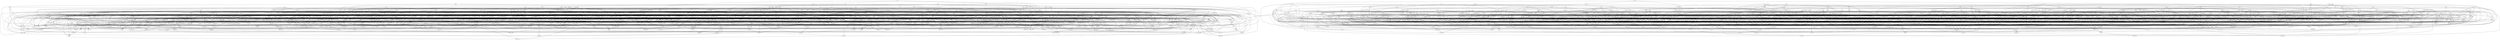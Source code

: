 digraph {
	rjq
	rjq -> mkj
	rjq
	rjq -> bbr
	rjq
	rjq -> xrh
	rjq
	rjq -> mnn
	zch
	zch -> zvf
	zch
	zch -> pnk
	zch
	zch -> bbk
	zch
	zch -> njb
	jms
	jms -> vhm
	jms
	jms -> gdp
	jms
	jms -> jxq
	jms
	jms -> tmj
	qkz
	qkz -> qpl
	qkz
	qkz -> rlb
	qkz
	qkz -> rfv
	lnl
	lnl -> knh
	lnl
	lnl -> nls
	hlb
	hlb -> tfj
	hlb
	hlb -> qpl
	hlb
	hlb -> mvk
	hlb
	hlb -> bkq
	tnh
	tnh -> gvl
	fdq
	fdq -> xrc
	fdq
	fdq -> shj
	qpm
	qpm -> rsr
	vqs
	vqs -> tbh
	vqs
	vqs -> stv
	szl
	szl -> qlx
	szl
	szl -> pll
	ptp
	ptp -> dpq
	ptp
	ptp -> tln
	ptp
	ptp -> mmm
	nvf
	nvf -> xtg
	nvf
	nvf -> qmj
	nvf
	nvf -> tvr
	nvf
	nvf -> hkd
	nvf
	nvf -> cdv
	lfd
	lfd -> pbv
	lfd
	lfd -> rbs
	lfd
	lfd -> nvb
	ltj
	ltj -> szt
	ltj
	ltj -> ckq
	ltj
	ltj -> klt
	ltj
	ltj -> ffn
	bzl
	bzl -> ptt
	bzl
	bzl -> nvr
	bfj
	bfj -> mzh
	nvx
	nvx -> tnk
	nvx
	nvx -> cnl
	nvx
	nvx -> bps
	sqr
	sqr -> hqn
	sqr
	sqr -> zbl
	sqr
	sqr -> bzl
	sqr
	sqr -> rbf
	cnl
	cnl -> mgp
	grm
	grm -> dts
	grm
	grm -> bnb
	grm
	grm -> kht
	grm
	grm -> jdd
	sjv
	sjv -> rbf
	rvn
	rvn -> lcn
	rvn
	rvn -> rfc
	hxb
	hxb -> snf
	hxb
	hxb -> plx
	jjr
	jjr -> jln
	jjr
	jjr -> lqz
	jjr
	jjr -> ppl
	jjr
	jjr -> sss
	mkz
	mkz -> bvx
	mkz
	mkz -> ccc
	bqq
	bqq -> dkq
	bqq
	bqq -> cjn
	bqq
	bqq -> gzt
	bqq
	bqq -> pgv
	bnm
	bnm -> jxq
	bnm
	bnm -> skm
	bnm
	bnm -> bbb
	vxc
	vxc -> jfc
	vxc
	vxc -> zqn
	vxc
	vxc -> rcz
	vxc
	vxc -> pzt
	drc
	drc -> zdh
	drc
	drc -> dts
	drc
	drc -> fxj
	drc
	drc -> fxr
	drc
	drc -> cqz
	drc
	drc -> sft
	drc
	drc -> lxn
	drc
	drc -> szb
	drc
	drc -> dtd
	klk
	klk -> lpl
	klk
	klk -> glz
	skk
	skk -> rnc
	skk
	skk -> vgf
	bfh
	bfh -> vlz
	bfh
	bfh -> knk
	bfh
	bfh -> zmp
	bfh
	bfh -> fvl
	bfh
	bfh -> jtn
	bfh
	bfh -> cts
	fjd
	fjd -> fzv
	fjd
	fjd -> hgx
	fjd
	fjd -> rtz
	vmk
	vmk -> jlg
	vmk
	vmk -> bgk
	vmk
	vmk -> zbq
	qbj
	qbj -> czz
	dmh
	dmh -> mfn
	dmh
	dmh -> lvn
	lpj
	lpj -> zbx
	lpj
	lpj -> sbp
	czf
	czf -> jqr
	czf
	czf -> dbg
	czf
	czf -> nbg
	cfc
	cfc -> zbx
	cfc
	cfc -> lpj
	cfc
	cfc -> ftd
	tdp
	tdp -> zgk
	tdp
	tdp -> knt
	tdp
	tdp -> spm
	ffh
	ffh -> qhx
	ffh
	ffh -> rbs
	ztk
	ztk -> drm
	ztk
	ztk -> kpr
	fvh
	fvh -> nhb
	fvh
	fvh -> vdh
	kdp
	kdp -> nhs
	kdp
	kdp -> lnm
	kdp
	kdp -> sfd
	kdp
	kdp -> kkk
	sfq
	sfq -> zps
	sfq
	sfq -> plq
	sfq
	sfq -> hhz
	lms
	lms -> cvt
	lms
	lms -> rqh
	qzf
	qzf -> mrp
	qzf
	qzf -> jht
	qzf
	qzf -> hjc
	prc
	prc -> cpb
	prc
	prc -> bcp
	qqk
	qqk -> dts
	qqk
	qqk -> gdx
	qqk
	qqk -> qpg
	qqk
	qqk -> bsk
	gfg
	gfg -> ckk
	gfg
	gfg -> hhp
	skm
	skm -> vnr
	skm
	skm -> qpg
	nhr
	nhr -> glx
	nhr
	nhr -> ptm
	fhp
	fhp -> lrb
	fhp
	fhp -> bvf
	tfk
	tfk -> mnh
	tfk
	tfk -> xms
	tfk
	tfk -> zps
	tfk
	tfk -> qhh
	mnh
	mnh -> lcs
	khq
	khq -> szs
	khq
	khq -> qdj
	sgf
	sgf -> dng
	gsl
	gsl -> rzn
	gsl
	gsl -> bkr
	gsl
	gsl -> qhf
	hcf
	hcf -> nvb
	rzz
	rzz -> vgt
	rzz
	rzz -> rfv
	rzz
	rzz -> vvl
	qsd
	qsd -> dxd
	qsd
	qsd -> kqq
	qsd
	qsd -> nch
	bqr
	bqr -> mpc
	kdx
	kdx -> gpc
	kdx
	kdx -> bhc
	kdx
	kdx -> pbv
	kdx
	kdx -> bnt
	kdx
	kdx -> zpq
	kdx
	kdx -> qkz
	bjg
	bjg -> sjv
	bjg
	bjg -> dtn
	bjg
	bjg -> vnr
	bjg
	bjg -> kjg
	nfv
	nfv -> jjl
	nfv
	nfv -> kpd
	nfv
	nfv -> xlj
	nfv
	nfv -> csb
	dfh
	dfh -> ggt
	shq
	shq -> clg
	shq
	shq -> pkr
	shq
	shq -> bxg
	zdc
	zdc -> cll
	zdc
	zdc -> fgz
	zdc
	zdc -> vmq
	zdc
	zdc -> bjl
	nzj
	nzj -> nqp
	nzj
	nzj -> cvb
	nzj
	nzj -> crs
	nzj
	nzj -> vrt
	nzj
	nzj -> mjc
	qbt
	qbt -> flj
	qbt
	qbt -> fzg
	qbt
	qbt -> xkb
	nnb
	nnb -> xgn
	ddl
	ddl -> czx
	ddl
	ddl -> zpx
	njb
	njb -> kcv
	njb
	njb -> smm
	njb
	njb -> hck
	sgd
	sgd -> llv
	sgd
	sgd -> qrt
	sgd
	sgd -> lkj
	sgd
	sgd -> xgt
	nzm
	nzm -> rfm
	nzm
	nzm -> xgt
	nzm
	nzm -> pcp
	kth
	kth -> zqj
	kth
	kth -> prp
	kth
	kth -> cpl
	kth
	kth -> tqv
	vfc
	vfc -> rrk
	vfc
	vfc -> fsd
	vfc
	vfc -> bmb
	rxb
	rxb -> kkm
	ftm
	ftm -> lfd
	ftm
	ftm -> rpk
	ftm
	ftm -> prj
	ftm
	ftm -> glh
	qjs
	qjs -> njc
	qjs
	qjs -> khq
	qjs
	qjs -> ftf
	qjs
	qjs -> ckr
	vjq
	vjq -> cvk
	hqq
	hqq -> krf
	hqq
	hqq -> jng
	hqq
	hqq -> frb
	hqq
	hqq -> qmf
	mbs
	mbs -> glq
	spl
	spl -> cxh
	spl
	spl -> fvh
	cxb
	cxb -> jln
	cxb
	cxb -> xds
	cxb
	cxb -> rns
	cxb
	cxb -> qdd
	cxb
	cxb -> plr
	cph
	cph -> hcf
	kdc
	kdc -> tdr
	kdc
	kdc -> mfh
	kdc
	kdc -> nrr
	fsd
	fsd -> lvm
	fsd
	fsd -> gdg
	nvj
	nvj -> lhz
	nvj
	nvj -> qsd
	nvj
	nvj -> hcz
	nvj
	nvj -> tnz
	sfz
	sfz -> kzl
	sfz
	sfz -> xgb
	sfz
	sfz -> bbk
	sfz
	sfz -> vjq
	sfz
	sfz -> tfj
	sfz
	sfz -> tsv
	fkt
	fkt -> lgp
	fkt
	fkt -> xcd
	fkt
	fkt -> pjs
	nkr
	nkr -> zpx
	nkr
	nkr -> lnm
	drh
	drh -> dtn
	zzd
	zzd -> lbc
	zzd
	zzd -> skv
	zzd
	zzd -> xzd
	zzd
	zzd -> lgh
	zzd
	zzd -> gtf
	zzd
	zzd -> zgk
	rvv
	rvv -> vhl
	rvv
	rvv -> ljb
	mtl
	mtl -> jdt
	mtl
	mtl -> znn
	mtl
	mtl -> qcg
	mtl
	mtl -> lzm
	cth
	cth -> dkq
	cth
	cth -> dfs
	qhd
	qhd -> fgx
	qhd
	qhd -> hpn
	gdm
	gdm -> jjm
	gdm
	gdm -> ljz
	zqp
	zqp -> xgn
	zqp
	zqp -> vrt
	zqp
	zqp -> pxn
	ktz
	ktz -> shj
	ktz
	ktz -> fxr
	kcq
	kcq -> pbk
	kcq
	kcq -> ffj
	kcq
	kcq -> jbf
	kcq
	kcq -> ctm
	cxj
	cxj -> pjt
	cxj
	cxj -> ksh
	cxj
	cxj -> ckx
	crp
	crp -> vnc
	hzz
	hzz -> fll
	hzz
	hzz -> hcf
	hzz
	hzz -> fds
	hzz
	hzz -> qbs
	tnk
	tnk -> rxk
	pcc
	pcc -> nmq
	pcc
	pcc -> kzp
	pcc
	pcc -> lfs
	pcc
	pcc -> lfj
	pcc
	pcc -> mfh
	bjt
	bjt -> nbb
	bjt
	bjt -> fbl
	zcj
	zcj -> mzh
	zcj
	zcj -> pkk
	zcj
	zcj -> lnl
	zcj
	zcj -> ffh
	bnr
	bnr -> cfc
	bnr
	bnr -> glx
	bnr
	bnr -> hbt
	zgk
	zgk -> ckk
	zgk
	zgk -> cbz
	xlc
	xlc -> cjn
	xlc
	xlc -> jkz
	xlc
	xlc -> kxs
	mxp
	mxp -> qmj
	mxp
	mxp -> kgc
	hvl
	hvl -> vgt
	nqp
	nqp -> lvm
	nqp
	nqp -> hqx
	hqr
	hqr -> ktb
	jtr
	jtr -> ktx
	jtr
	jtr -> xbm
	rsg
	rsg -> bnh
	rsg
	rsg -> tnh
	rsg
	rsg -> hnd
	hsj
	hsj -> fpf
	hsj
	hsj -> fkt
	hsj
	hsj -> cjr
	hsj
	hsj -> ghj
	hsj
	hsj -> ktj
	frt
	frt -> hxm
	frt
	frt -> jtj
	clr
	clr -> ctx
	clr
	clr -> ssr
	clr
	clr -> sjd
	clr
	clr -> bnx
	clr
	clr -> jcc
	slf
	slf -> llg
	slf
	slf -> bzn
	slf
	slf -> bxs
	slf
	slf -> fdm
	slf
	slf -> kfk
	ptr
	ptr -> ljp
	ptr
	ptr -> qhg
	ptr
	ptr -> cjn
	ptr
	ptr -> cth
	ptr
	ptr -> fdm
	rpr
	rpr -> czz
	rpr
	rpr -> rfc
	hzc
	hzc -> rcz
	qhx
	qhx -> zcn
	qhx
	qhx -> czz
	sxf
	sxf -> ctm
	fmj
	fmj -> xvc
	gnq
	gnq -> vcc
	gnq
	gnq -> cps
	gnq
	gnq -> nzk
	gnq
	gnq -> ftx
	gzt
	gzt -> mcb
	gzt
	gzt -> bdr
	qnf
	qnf -> pqv
	qnf
	qnf -> rqd
	gbk
	gbk -> zgj
	jbx
	jbx -> scs
	jbx
	jbx -> jph
	jbx
	jbx -> mgf
	jbx
	jbx -> xkl
	kkk
	kkk -> ctx
	kkk
	kkk -> sjq
	rkv
	rkv -> fdr
	zqt
	zqt -> rvh
	qgr
	qgr -> xzx
	qgr
	qgr -> nzm
	qgr
	qgr -> fxn
	frs
	frs -> khq
	frs
	frs -> ptj
	frs
	frs -> jrv
	frs
	frs -> flx
	klt
	klt -> nkb
	klt
	klt -> bmg
	vjt
	vjt -> vfc
	vjt
	vjt -> rtv
	tqq
	tqq -> vdj
	mgb
	mgb -> qqj
	jnn
	jnn -> kcr
	jnn
	jnn -> sfn
	jnn
	jnn -> cgc
	jnn
	jnn -> lvz
	ngl
	ngl -> hhl
	jdd
	jdd -> mrk
	qvd
	qvd -> skk
	qvd
	qvd -> sdj
	qvd
	qvd -> xrs
	qvd
	qvd -> zdr
	jng
	jng -> rpf
	jng
	jng -> vgt
	qkn
	qkn -> gjt
	qkn
	qkn -> hvc
	gnh
	gnh -> djj
	gnh
	gnh -> mnc
	gnh
	gnh -> bgg
	ftf
	ftf -> klk
	ftf
	ftf -> prc
	ftf
	ftf -> qdb
	zrj
	zrj -> znn
	zrj
	zrj -> zmp
	jsl
	jsl -> jcc
	jsl
	jsl -> nsf
	jsl
	jsl -> nsx
	jsl
	jsl -> jnm
	fbh
	fbh -> ksl
	fbh
	fbh -> rqm
	fbh
	fbh -> mjx
	fbh
	fbh -> nsn
	ctv
	ctv -> cfj
	ctv
	ctv -> tml
	ctv
	ctv -> brv
	ctv
	ctv -> nbr
	ctv
	ctv -> cts
	rqh
	rqh -> txz
	rqh
	rqh -> dkv
	rqh
	rqh -> tpj
	kht
	kht -> gsz
	kht
	kht -> jxg
	kht
	kht -> rsf
	xdt
	xdt -> nhk
	mpv
	mpv -> mdg
	mpv
	mpv -> znn
	mpv
	mpv -> rkv
	gdj
	gdj -> kxs
	pmm
	pmm -> vqd
	pmm
	pmm -> zxd
	pmm
	pmm -> fdq
	pmm
	pmm -> mxp
	zlq
	zlq -> svt
	zlq
	zlq -> vjb
	zlq
	zlq -> mlp
	zlq
	zlq -> csm
	mql
	mql -> htv
	mql
	mql -> ggm
	jph
	jph -> rqz
	jph
	jph -> rll
	kch
	kch -> kmx
	kch
	kch -> drm
	kch
	kch -> jtj
	kch
	kch -> lvn
	rsf
	rsf -> rdd
	thk
	thk -> rxx
	thk
	thk -> hvg
	thk
	thk -> fcs
	vnz
	vnz -> hmm
	vnz
	vnz -> pgv
	ftd
	ftd -> bzz
	pfb
	pfb -> xbm
	pfb
	pfb -> jlz
	pfb
	pfb -> trh
	sfr
	sfr -> khg
	sfr
	sfr -> qhf
	cks
	cks -> lkj
	cks
	cks -> tvb
	cks
	cks -> trv
	kng
	kng -> qsm
	kng
	kng -> hxb
	kng
	kng -> ctk
	kng
	kng -> vfb
	kng
	kng -> bcd
	kng
	kng -> tvf
	bzt
	bzt -> drj
	bzt
	bzt -> hls
	bzt
	bzt -> gvx
	sjd
	sjd -> tcx
	rzn
	rzn -> mcr
	rzn
	rzn -> vhm
	vcp
	vcp -> kmx
	vcp
	vcp -> vhk
	vcp
	vcp -> nvp
	vcp
	vcp -> lvn
	vcp
	vcp -> ltl
	lfl
	lfl -> mrk
	lfl
	lfl -> mlh
	lfl
	lfl -> fsd
	lfl
	lfl -> vqm
	lfb
	lfb -> tfp
	lfb
	lfb -> hxm
	lfb
	lfb -> tpr
	lfb
	lfb -> gdp
	hqx
	hqx -> sjf
	nzk
	nzk -> nbr
	nzk
	nzk -> vhl
	nxq
	nxq -> nbb
	vrn
	vrn -> hvx
	vrn
	vrn -> mbs
	pbq
	pbq -> vlj
	pbq
	pbq -> qqj
	szs
	szs -> pgv
	szs
	szs -> vgv
	szs
	szs -> cgq
	drg
	drg -> sxq
	drg
	drg -> zrj
	drg
	drg -> bxs
	spr
	spr -> vcb
	spr
	spr -> ztk
	lnk
	lnk -> nkz
	vfh
	vfh -> bvm
	vfh
	vfh -> clc
	vfh
	vfh -> nfj
	vfh
	vfh -> lms
	lkf
	lkf -> tkb
	tqp
	tqp -> vqd
	tqp
	tqp -> knh
	tqp
	tqp -> pbp
	tqp
	tqp -> lbc
	snn
	snn -> gfx
	snn
	snn -> rkd
	snn
	snn -> vxq
	sfn
	sfn -> zxx
	mfj
	mfj -> vpc
	mfj
	mfj -> qlk
	mfj
	mfj -> mcm
	hnd
	hnd -> pxb
	hnd
	hnd -> rfm
	hnd
	hnd -> lng
	hnd
	hnd -> sbz
	ghn
	ghn -> scf
	vnx
	vnx -> vpc
	vnx
	vnx -> zmk
	tsp
	tsp -> pvg
	tsp
	tsp -> scf
	tsp
	tsp -> ztj
	tsp
	tsp -> csb
	fxz
	fxz -> tqq
	fxz
	fxz -> jdt
	kcs
	kcs -> bdr
	prm
	prm -> mcb
	prm
	prm -> zgb
	prm
	prm -> dpn
	prm
	prm -> fmk
	prm
	prm -> zxt
	vqt
	vqt -> bvm
	vqt
	vqt -> bnf
	vqt
	vqt -> fdq
	vqt
	vqt -> vqd
	hvz
	hvz -> mqf
	hvz
	hvz -> qcl
	gpl
	gpl -> plq
	gpl
	gpl -> jnk
	gpl
	gpl -> gmv
	gpl
	gpl -> bgg
	fdp
	fdp -> txz
	fdp
	fdp -> cft
	fdp
	fdp -> kht
	vrv
	vrv -> cvx
	vrv
	vrv -> rsg
	vrv
	vrv -> sjg
	bnx
	bnx -> qzf
	bnx
	bnx -> dbh
	bns
	bns -> zxr
	bns
	bns -> sfp
	bns
	bns -> kkm
	bns
	bns -> jms
	hkq
	hkq -> spl
	hkq
	hkq -> mrq
	hkq
	hkq -> mxc
	hkq
	hkq -> tqt
	xss
	xss -> zsd
	xss
	xss -> pvg
	xss
	xss -> hzt
	xss
	xss -> xcd
	sbs
	sbs -> jln
	sbs
	sbs -> fcn
	sbs
	sbs -> cft
	gkx
	gkx -> lrd
	nhl
	nhl -> fml
	cvc
	cvc -> lxj
	bzp
	bzp -> knk
	bzp
	bzp -> fzg
	bzp
	bzp -> tvf
	rsr
	rsr -> fzr
	rsr
	rsr -> spr
	ccb
	ccb -> lzr
	ccb
	ccb -> nsn
	xrc
	xrc -> zxr
	xrc
	xrc -> pmk
	fpf
	fpf -> qlv
	fpf
	fpf -> glz
	fpf
	fpf -> vkr
	nrg
	nrg -> cnb
	nrg
	nrg -> ghk
	nrg
	nrg -> glz
	nrg
	nrg -> rnp
	nrg
	nrg -> rnt
	szx
	szx -> rxk
	szx
	szx -> jgl
	szx
	szx -> fvh
	jgq
	jgq -> drx
	jgq
	jgq -> rll
	jgq
	jgq -> zsd
	vll
	vll -> shv
	vll
	vll -> ggm
	vll
	vll -> pvn
	vll
	vll -> lnx
	kdq
	kdq -> rkq
	kdq
	kdq -> drh
	kdq
	kdq -> zrp
	kdq
	kdq -> xrh
	kdq
	kdq -> mmh
	ztq
	ztq -> ccc
	ztq
	ztq -> jkr
	gcg
	gcg -> fqq
	gcg
	gcg -> bqm
	gcg
	gcg -> nfz
	gcg
	gcg -> mdk
	nzd
	nzd -> hft
	nzd
	nzd -> gxl
	nzd
	nzd -> hjc
	lvk
	lvk -> hqh
	lvk
	lvk -> mss
	htk
	htk -> zjk
	htk
	htk -> qzx
	htk
	htk -> vqd
	htk
	htk -> fxj
	lnn
	lnn -> rxf
	lnn
	lnn -> bsp
	lnn
	lnn -> zvp
	pmk
	pmk -> mgt
	pmk
	pmk -> bbm
	fxf
	fxf -> tnf
	fxf
	fxf -> fhp
	fxf
	fxf -> vts
	fxf
	fxf -> gqb
	vhl
	vhl -> ztz
	vhl
	vhl -> dlp
	vhl
	vhl -> pgt
	jgn
	jgn -> lzt
	jgn
	jgn -> ckk
	jgn
	jgn -> zjg
	pkg
	pkg -> ztk
	pkg
	pkg -> ttf
	pkg
	pkg -> hpz
	pkg
	pkg -> ffl
	pqs
	pqs -> mvf
	pqs
	pqs -> rdt
	pqs
	pqs -> dmt
	pqs
	pqs -> gbg
	rqm
	rqm -> cpx
	lrd
	lrd -> pcp
	lrd
	lrd -> lbc
	lrd
	lrd -> nbb
	lrd
	lrd -> qft
	vkr
	vkr -> lrt
	vkr
	vkr -> pzb
	mrb
	mrb -> gvl
	mrb
	mrb -> sjf
	mrb
	mrb -> gvc
	jtt
	jtt -> tzh
	jtt
	jtt -> jht
	jtt
	jtt -> jtn
	jtt
	jtt -> gxl
	vvs
	vvs -> xkv
	vvs
	vvs -> vgf
	vvs
	vvs -> pzt
	xvf
	xvf -> svn
	xvf
	xvf -> rkq
	xvf
	xvf -> bsk
	xvf
	xvf -> rpr
	nff
	nff -> cpb
	nff
	nff -> hqh
	cxc
	cxc -> mqv
	cxc
	cxc -> kxc
	cxc
	cxc -> drk
	cxc
	cxc -> cpx
	cxc
	cxc -> szq
	zgb
	zgb -> lcv
	smk
	smk -> zxx
	smk
	smk -> hql
	krs
	krs -> hhc
	krs
	krs -> dzk
	krs
	krs -> hhf
	krs
	krs -> cvt
	jxf
	jxf -> mrq
	jxf
	jxf -> xlc
	jxf
	jxf -> lnx
	jxf
	jxf -> lzk
	dnp
	dnp -> hfl
	dnp
	dnp -> dkq
	dnp
	dnp -> rll
	dnp
	dnp -> znn
	dnl
	dnl -> hbc
	xlb
	xlb -> fdz
	jgz
	jgz -> mcm
	vrc
	vrc -> tmj
	vrc
	vrc -> dtd
	vrc
	vrc -> txz
	vrc
	vrc -> trj
	ccc
	ccc -> jnk
	xmm
	xmm -> bqr
	xmm
	xmm -> dzp
	kfr
	kfr -> bfj
	kfr
	kfr -> cxk
	kfr
	kfr -> vts
	ltv
	ltv -> sgf
	psj
	psj -> bqr
	psj
	psj -> zdj
	jcb
	jcb -> rpx
	xxk
	xxk -> kcr
	rgj
	rgj -> clg
	rgj
	rgj -> knn
	rtk
	rtk -> qdr
	rtk
	rtk -> ckq
	rtk
	rtk -> plr
	rtk
	rtk -> rxx
	ldr
	ldr -> ghl
	ldr
	ldr -> ldq
	ldr
	ldr -> ktx
	jjl
	jjl -> cjn
	jjl
	jjl -> ztz
	jjl
	jjl -> vjb
	xkq
	xkq -> pqv
	xkq
	xkq -> lfz
	xkq
	xkq -> nqf
	xkq
	xkq -> jnt
	dhq
	dhq -> bfz
	dhq
	dhq -> vjq
	dhq
	dhq -> sfr
	jbf
	jbf -> svp
	cxn
	cxn -> cbv
	cxn
	cxn -> fvt
	cxn
	cxn -> krf
	tqn
	tqn -> vhd
	tqn
	tqn -> jbh
	tqn
	tqn -> mbp
	tqn
	tqn -> tfj
	tqn
	tqn -> vrn
	cnb
	cnb -> zng
	cnb
	cnb -> xvc
	cnb
	cnb -> jkm
	cnb
	cnb -> sjb
	tkr
	tkr -> bcv
	xbm
	xbm -> hvc
	dsg
	dsg -> hqx
	dsg
	dsg -> pxb
	dsg
	dsg -> frt
	dsg
	dsg -> vlr
	ctd
	ctd -> bzz
	mpr
	mpr -> djj
	mpr
	mpr -> hvc
	jjz
	jjz -> jqs
	tgb
	tgb -> rtv
	tgb
	tgb -> dzt
	tgb
	tgb -> gvc
	tgb
	tgb -> kvn
	tgb
	tgb -> blj
	tvj
	tvj -> bnb
	tvj
	tvj -> drh
	tvj
	tvj -> mgt
	tvj
	tvj -> mlh
	blc
	blc -> qkv
	blc
	blc -> zjg
	blc
	blc -> nvr
	blc
	blc -> xxx
	prj
	prj -> ffl
	prj
	prj -> lvl
	prj
	prj -> txv
	hnf
	hnf -> mnh
	hnf
	hnf -> fdm
	hnf
	hnf -> xsj
	pzg
	pzg -> drm
	dtd
	dtd -> gxk
	dtd
	dtd -> hcd
	rqr
	rqr -> lkl
	rqr
	rqr -> mms
	rqr
	rqr -> btp
	ssv
	ssv -> fcs
	ssv
	ssv -> rfm
	frb
	frb -> lpk
	frb
	frb -> nkf
	frb
	frb -> llr
	kkr
	kkr -> mzr
	kkr
	kkr -> fbl
	kkr
	kkr -> hzf
	kkr
	kkr -> nfq
	vsb
	vsb -> fxr
	vsb
	vsb -> ksk
	vsb
	vsb -> txs
	vsb
	vsb -> nkk
	vzt
	vzt -> ncv
	vzt
	vzt -> tql
	vzt
	vzt -> mhk
	vzt
	vzt -> ldq
	vzt
	vzt -> pgt
	vzt
	vzt -> svt
	smm
	smm -> ngg
	smm
	smm -> zxr
	bdr
	bdr -> zgj
	ddg
	ddg -> hgx
	ddg
	ddg -> lpl
	fvj
	fvj -> zjk
	fvj
	fvj -> fqk
	fvj
	fvj -> xjr
	fvj
	fvj -> rzn
	jsx
	jsx -> nrj
	jsx
	jsx -> zqt
	jsx
	jsx -> qlx
	jsx
	jsx -> gsf
	pnb
	pnb -> jkz
	pnb
	pnb -> rhb
	pnb
	pnb -> vlb
	pnb
	pnb -> vpz
	gtt
	gtt -> plv
	dzt
	dzt -> dss
	jvh
	jvh -> nvp
	jvh
	jvh -> fcs
	jvh
	jvh -> dns
	jht
	jht -> mvz
	jht
	jht -> bsp
	fsz
	fsz -> vks
	fsz
	fsz -> lcz
	fsz
	fsz -> jbs
	fsz
	fsz -> zjk
	src
	src -> gsz
	tfq
	tfq -> pll
	xjk
	xjk -> cvk
	nsf
	nsf -> jtr
	nsf
	nsf -> vmq
	nsf
	nsf -> sbp
	lbj
	lbj -> tgc
	kkd
	kkd -> bxg
	tks
	tks -> vgf
	qlk
	qlk -> plx
	qlk
	qlk -> brv
	cgc
	cgc -> htl
	cgc
	cgc -> rcz
	zbq
	zbq -> xch
	zbq
	zbq -> fzv
	zbq
	zbq -> sjd
	kcv
	kcv -> rcg
	kbh
	kbh -> qnp
	kbh
	kbh -> vjg
	kbh
	kbh -> mzg
	kbh
	kbh -> srl
	bff
	bff -> rgp
	bff
	bff -> gvl
	bff
	bff -> qzd
	bff
	bff -> hrh
	bhg
	bhg -> nbb
	xdv
	xdv -> sfd
	xdv
	xdv -> rrv
	xdv
	xdv -> cnl
	xdv
	xdv -> rhb
	xdv
	xdv -> hfl
	xtp
	xtp -> csn
	xtp
	xtp -> hft
	xtp
	xtp -> lcv
	pcz
	pcz -> mpj
	pcz
	pcz -> tcd
	cpl
	cpl -> nps
	cpl
	cpl -> zmn
	jhg
	jhg -> vdj
	qmj
	qmj -> gkq
	qmj
	qmj -> nls
	dss
	dss -> dmv
	pff
	pff -> fjr
	pff
	pff -> qcl
	pff
	pff -> tdx
	pff
	pff -> kxz
	fvl
	fvl -> sfd
	fvl
	fvl -> ffr
	fvl
	fvl -> vxr
	hcz
	hcz -> fvp
	hcz
	hcz -> cdt
	hcz
	hcz -> zcc
	hcz
	hcz -> ffn
	hcz
	hcz -> qmb
	ktj
	ktj -> njc
	ktj
	ktj -> dbb
	ktj
	ktj -> jgz
	ktj
	ktj -> djj
	ktj
	ktj -> snf
	fxj
	fxj -> rsg
	fxj
	fxj -> zlv
	sgx
	sgx -> kvh
	sgx
	sgx -> fcn
	rnq
	rnq -> mph
	rnq
	rnq -> hzc
	bhn
	bhn -> qsk
	bhn
	bhn -> bgk
	bhn
	bhn -> nrk
	bhn
	bhn -> ltm
	ttl
	ttl -> lcs
	ttl
	ttl -> qbt
	ttl
	ttl -> bcp
	ttl
	ttl -> xvs
	hsm
	hsm -> xlb
	hsm
	hsm -> rpf
	hsm
	hsm -> ztt
	hsm
	hsm -> gtt
	hsm
	hsm -> kdq
	fsb
	fsb -> fvb
	fsb
	fsb -> ghf
	fsb
	fsb -> rsf
	fsb
	fsb -> pbp
	fsb
	fsb -> mpj
	fsb
	fsb -> nls
	xhg
	xhg -> qrc
	xhg
	xhg -> rxk
	xhg
	xhg -> jhj
	kxq
	kxq -> clz
	kxq
	kxq -> rxf
	rmc
	rmc -> qnh
	rmc
	rmc -> hsn
	rmc
	rmc -> xch
	rmc
	rmc -> bgg
	dts
	dts -> qmz
	dts
	dts -> qpm
	fsg
	fsg -> cll
	kxb
	kxb -> zbz
	kct
	kct -> hhd
	kct
	kct -> jmg
	kct
	kct -> zrj
	kct
	kct -> shl
	tnz
	tnz -> ksg
	tnz
	tnz -> lrb
	tnz
	tnz -> rml
	mnn
	mnn -> bbm
	mnn
	mnn -> cvk
	shf
	shf -> mqf
	shf
	shf -> hvb
	shf
	shf -> cxn
	fdr
	fdr -> jnk
	fdr
	fdr -> nrj
	fdr
	fdr -> fvn
	gdp
	gdp -> cks
	gdp
	gdp -> vpf
	cvb
	cvb -> ghf
	cvb
	cvb -> gdn
	cvb
	cvb -> hjd
	spm
	spm -> bvt
	stz
	stz -> jjz
	sbp
	sbp -> plx
	zdf
	zdf -> vnc
	zdf
	zdf -> tpj
	ljz
	ljz -> jlx
	lmz
	lmz -> vhh
	lmz
	lmz -> tqt
	lmz
	lmz -> scf
	lmz
	lmz -> crf
	csq
	csq -> sgd
	csq
	csq -> crp
	csq
	csq -> mbs
	vhc
	vhc -> dtr
	vhc
	vhc -> ggx
	zdj
	zdj -> ffr
	zdj
	zdj -> sxq
	zdj
	zdj -> ftx
	zdj
	zdj -> lvk
	ghl
	ghl -> lsd
	zzb
	zzb -> flj
	zzb
	zzb -> jgq
	zzb
	zzb -> prf
	llq
	llq -> kxc
	llq
	llq -> jlx
	llq
	llq -> jch
	fdc
	fdc -> fmj
	fdc
	fdc -> sjn
	fdc
	fdc -> ptl
	fdc
	fdc -> hdq
	ssr
	ssr -> hgx
	ssr
	ssr -> btp
	ssr
	ssr -> qhg
	fqq
	fqq -> tnz
	fqq
	fqq -> pds
	fqq
	fqq -> hvr
	zpq
	zpq -> jgm
	zpq
	zpq -> nfj
	zpq
	zpq -> fzr
	pzv
	pzv -> kfp
	pzv
	pzv -> smx
	pzv
	pzv -> mcb
	xlt
	xlt -> zcv
	xlt
	xlt -> zcj
	xlt
	xlt -> dxd
	xlt
	xlt -> dss
	mrq
	mrq -> bps
	mrq
	mrq -> qhg
	mrq
	mrq -> qgs
	ckr
	ckr -> rll
	xcd
	xcd -> ptj
	bfx
	bfx -> smh
	bfx
	bfx -> fqz
	bfx
	bfx -> zdp
	lsd
	lsd -> ctd
	nbc
	nbc -> gdg
	nbc
	nbc -> spm
	qlp
	qlp -> vlj
	qlp
	qlp -> zhp
	qlp
	qlp -> msz
	qdj
	qdj -> cjn
	qdj
	qdj -> qsz
	gpd
	gpd -> gmv
	gpd
	gpd -> tgh
	gpd
	gpd -> mnh
	gpd
	gpd -> pqj
	gpd
	gpd -> lnm
	qxt
	qxt -> ptj
	qxt
	qxt -> vlz
	qxt
	qxt -> fgz
	qxt
	qxt -> rkv
	mcs
	mcs -> skv
	mcs
	mcs -> tvr
	mcs
	mcs -> bsk
	mcs
	mcs -> rxn
	ffc
	ffc -> rxd
	ffc
	ffc -> xlb
	ffc
	ffc -> kvc
	ffc
	ffc -> shj
	ffc
	ffc -> dts
	mkj
	mkj -> vht
	mkj
	mkj -> pzg
	mkj
	mkj -> vhd
	mkj
	mkj -> xjk
	tvr
	tvr -> ksg
	tvr
	tvr -> ffz
	lkl
	lkl -> jdt
	jnt
	jnt -> szq
	pkk
	pkk -> thk
	pkk
	pkk -> jdd
	pkk
	pkk -> nmf
	pkk
	pkk -> xgt
	cvx
	cvx -> tld
	cvx
	cvx -> zqn
	qtj
	qtj -> vrx
	qtj
	qtj -> sns
	qtj
	qtj -> zxm
	qtj
	qtj -> mxr
	lcz
	lcz -> stz
	xkj
	xkj -> bnx
	xkj
	xkj -> gdj
	xkj
	xkj -> sjl
	xkj
	xkj -> kkd
	scd
	scd -> crl
	scd
	scd -> ggx
	scd
	scd -> ctl
	png
	png -> xjf
	png
	png -> bsk
	png
	png -> dgx
	png
	png -> hsf
	srv
	srv -> fgx
	srv
	srv -> xpp
	srv
	srv -> rhb
	scz
	scz -> hpn
	bmd
	bmd -> bnh
	bmd
	bmd -> jxg
	mpc
	mpc -> ccc
	mpc
	mpc -> bzz
	mpc
	mpc -> nhk
	grx
	grx -> kkd
	grx
	grx -> mss
	grx
	grx -> jph
	lxk
	lxk -> rfb
	lxk
	lxk -> mfh
	lxk
	lxk -> cvc
	lxk
	lxk -> hvl
	lxk
	lxk -> phg
	lxk
	lxk -> stz
	nvr
	nvr -> szd
	nvr
	nvr -> qdr
	nvr
	nvr -> cbv
	zqn
	zqn -> qft
	fnd
	fnd -> hjd
	fnd
	fnd -> gsd
	fnd
	fnd -> tld
	mjb
	mjb -> pbp
	mjb
	mjb -> xzd
	hls
	hls -> bkb
	hls
	hls -> mrq
	hls
	hls -> nsn
	zhk
	zhk -> pkn
	zhk
	zhk -> qpm
	zhk
	zhk -> rfm
	zhk
	zhk -> pjt
	pjb
	pjb -> xsj
	pjb
	pjb -> vlb
	pjb
	pjb -> rsk
	jgl
	jgl -> ddg
	fcs
	fcs -> fvt
	mdc
	mdc -> pkr
	mdc
	mdc -> zhp
	vfv
	vfv -> nls
	vfv
	vfv -> dsh
	vfv
	vfv -> hhc
	vfv
	vfv -> nvb
	ghk
	ghk -> tcx
	mxx
	mxx -> hrh
	mxx
	mxx -> xkv
	mxx
	mxx -> sdr
	mxx
	mxx -> bnt
	bqm
	bqm -> tvb
	jkr
	jkr -> fmk
	tdx
	tdx -> xjf
	tdx
	tdx -> zbl
	clc
	clc -> ktz
	clc
	clc -> lnv
	clc
	clc -> xqt
	hql
	hql -> xjt
	dch
	dch -> hhz
	dch
	dch -> sqd
	gdx
	gdx -> rjr
	gdx
	gdx -> dhd
	cbv
	cbv -> fdz
	pmx
	pmx -> qsk
	pmx
	pmx -> srl
	nmf
	nmf -> vfc
	nmf
	nmf -> lnv
	gls
	gls -> jlx
	gls
	gls -> lvp
	gls
	gls -> pgv
	gls
	gls -> ldq
	gls
	gls -> fmj
	gls
	gls -> qzf
	nrj
	nrj -> mnc
	nrj
	nrj -> zhn
	nrj
	nrj -> tpq
	dsb
	dsb -> xgs
	dsb
	dsb -> gjh
	dsb
	dsb -> znq
	bvf
	bvf -> vgt
	pgp
	pgp -> rsk
	dbb
	dbb -> ptj
	dbb
	dbb -> flj
	bcv
	bcv -> tln
	mvf
	mvf -> vgv
	mvf
	mvf -> brv
	gsz
	gsz -> ghf
	lzb
	lzb -> mzg
	lzb
	lzb -> zpx
	qnh
	qnh -> ddq
	sjl
	sjl -> dhb
	sjl
	sjl -> vdj
	vbn
	vbn -> zqv
	vbn
	vbn -> rmx
	vbn
	vbn -> rpq
	vbn
	vbn -> hps
	vbn
	vbn -> tqq
	lvj
	lvj -> ldr
	lvj
	lvj -> xdt
	lvj
	lvj -> xkd
	lvj
	lvj -> lzb
	sxc
	sxc -> bvf
	sxc
	sxc -> ffl
	sxc
	sxc -> vcb
	sxc
	sxc -> vrn
	sxc
	sxc -> kxz
	kxs
	kxs -> bzz
	kxs
	kxs -> hqr
	drj
	drj -> jhx
	drj
	drj -> xkd
	drj
	drj -> bdr
	krz
	krz -> xkb
	krz
	krz -> tbh
	krz
	krz -> vmq
	krz
	krz -> ghn
	krz
	krz -> gdm
	bkn
	bkn -> xpg
	bkn
	bkn -> hcf
	bkn
	bkn -> mzr
	bkn
	bkn -> rnc
	ffj
	ffj -> pjk
	ffj
	ffj -> pqv
	ffj
	ffj -> tpq
	skx
	skx -> nfz
	skx
	skx -> vgf
	skx
	skx -> fhk
	jrg
	jrg -> zth
	jrg
	jrg -> xkb
	qlv
	qlv -> jlv
	qlv
	qlv -> prp
	qlv
	qlv -> tqv
	cgq
	cgq -> srl
	trb
	trb -> nzk
	trb
	trb -> mdc
	trb
	trb -> nsm
	trb
	trb -> clx
	qzr
	qzr -> vxq
	qzr
	qzr -> dph
	qzr
	qzr -> zdf
	qzr
	qzr -> tjv
	pjs
	pjs -> ggm
	pjs
	pjs -> lkf
	pjs
	pjs -> ghl
	pjs
	pjs -> jch
	pjs
	pjs -> ggt
	shs
	shs -> gvl
	dnz
	dnz -> srx
	dnz
	dnz -> ghf
	dnz
	dnz -> cpj
	dnz
	dnz -> knh
	bmr
	bmr -> mzh
	bmr
	bmr -> bmg
	bmr
	bmr -> nxq
	nfj
	nfj -> mvd
	mqd
	mqd -> fxr
	mqd
	mqd -> bmg
	mqd
	mqd -> zqh
	dfr
	dfr -> rnq
	dfr
	dfr -> zpq
	dfr
	dfr -> hvg
	dfr
	dfr -> blm
	nrk
	nrk -> pll
	jdm
	jdm -> kvn
	jdm
	jdm -> srx
	jdm
	jdm -> lgt
	jdm
	jdm -> tpr
	spb
	spb -> xlq
	spb
	spb -> bmd
	vqq
	vqq -> rzz
	vqq
	vqq -> jvh
	vqq
	vqq -> nmq
	vqq
	vqq -> pds
	sbm
	sbm -> mnb
	sbm
	sbm -> zpv
	vqm
	vqm -> lxq
	vqm
	vqm -> skk
	vqm
	vqm -> nfq
	vnm
	vnm -> tml
	vnm
	vnm -> llc
	vnm
	vnm -> rgj
	tmr
	tmr -> ktz
	tmr
	tmr -> mkc
	tmr
	tmr -> ztk
	tmr
	tmr -> bcv
	fhs
	fhs -> ttq
	fhs
	fhs -> qdr
	fhs
	fhs -> nmf
	hpz
	hpz -> sps
	hpz
	hpz -> fdz
	cvt
	cvt -> gvz
	cvt
	cvt -> tks
	cvt
	cvt -> jln
	vbx
	vbx -> rdd
	vbx
	vbx -> sdj
	vbx
	vbx -> qkv
	kdj
	kdj -> mnn
	kdj
	kdj -> jtj
	kdj
	kdj -> cvk
	rlf
	rlf -> jxz
	rlf
	rlf -> spm
	lgb
	lgb -> bfz
	lgb
	lgb -> tcd
	lgb
	lgb -> dkv
	plr
	plr -> lbv
	plr
	plr -> xzd
	dbc
	dbc -> pps
	dbc
	dbc -> jrr
	dbc
	dbc -> ckr
	dbc
	dbc -> szl
	cbl
	cbl -> ncv
	cgr
	cgr -> mxc
	cgr
	cgr -> hcj
	cgr
	cgr -> skf
	cgr
	cgr -> xzv
	fzf
	fzf -> mvz
	fzf
	fzf -> flc
	qjd
	qjd -> pzb
	qjd
	qjd -> llc
	qjd
	qjd -> pgj
	qjd
	qjd -> vlb
	hpl
	hpl -> vrv
	hpl
	hpl -> dmh
	hpl
	hpl -> skk
	hpl
	hpl -> nbc
	lqs
	lqs -> lfz
	lqs
	lqs -> jvk
	lqs
	lqs -> gjt
	lqs
	lqs -> tfq
	lqs
	lqs -> bfr
	gbj
	gbj -> dhq
	gbj
	gbj -> ztt
	gbj
	gbj -> xpg
	gbj
	gbj -> nqp
	gbj
	gbj -> jpq
	gbj
	gbj -> zzk
	gbj
	gbj -> lvz
	jrk
	jrk -> qls
	jrk
	jrk -> xkv
	jrk
	jrk -> txs
	jrk
	jrk -> lzt
	jkp
	jkp -> fzv
	jkp
	jkp -> kcx
	jkp
	jkp -> fhg
	jkp
	jkp -> lkl
	jkp
	jkp -> mqq
	mmv
	mmv -> gfb
	mmv
	mmv -> nff
	mmv
	mmv -> nhs
	mmv
	mmv -> bxg
	kpf
	kpf -> zdr
	kpf
	kpf -> ksg
	kpf
	kpf -> mkm
	kpf
	kpf -> ntx
	cpb
	cpb -> spz
	cps
	cps -> plx
	cps
	cps -> pzb
	cps
	cps -> zps
	rgp
	rgp -> pmk
	rgp
	rgp -> lrb
	rgp
	rgp -> rpn
	rgp
	rgp -> jgn
	tkd
	tkd -> hbc
	tkd
	tkd -> jlx
	tkd
	tkd -> fzg
	tkd
	tkd -> xhg
	xtb
	xtb -> gdg
	xtb
	xtb -> hjn
	xtb
	xtb -> rsr
	hjt
	hjt -> rgh
	hjt
	hjt -> scd
	hjt
	hjt -> pds
	qkf
	qkf -> hfr
	qkf
	qkf -> kfk
	qkf
	qkf -> kxb
	qkf
	qkf -> zgb
	bmh
	bmh -> jpq
	bmh
	bmh -> cgc
	bmh
	bmh -> ktz
	bmh
	bmh -> ngp
	tgn
	tgn -> nzd
	tgn
	tgn -> hdn
	tgn
	tgn -> rgj
	hhk
	hhk -> xrc
	hhk
	hhk -> src
	hhk
	hhk -> szt
	xnx
	xnx -> dhb
	xnx
	xnx -> jsx
	xnx
	xnx -> hqd
	xnx
	xnx -> htx
	nhk
	nhk -> dhb
	fqk
	fqk -> ztt
	fqk
	fqk -> csq
	fqk
	fqk -> kmf
	bbb
	bbb -> tld
	bbb
	bbb -> qfs
	bbb
	bbb -> rpf
	vzn
	vzn -> pff
	vzn
	vzn -> qzk
	vzn
	vzn -> dhq
	vzn
	vzn -> dzk
	cxt
	cxt -> mfn
	cxt
	cxt -> hsf
	cxt
	cxt -> tpn
	cxt
	cxt -> rpn
	zkx
	zkx -> bhg
	zkx
	zkx -> pbv
	zkx
	zkx -> pcz
	zkx
	zkx -> pmm
	pvx
	pvx -> hfk
	pvx
	pvx -> kmd
	pvx
	pvx -> lfl
	pvx
	pvx -> hrh
	pvx
	pvx -> rmr
	grc
	grc -> cgx
	grc
	grc -> pgt
	grc
	grc -> jcb
	grc
	grc -> cfj
	mkm
	mkm -> hcz
	mkm
	mkm -> sgx
	mkm
	mkm -> bxp
	qkg
	qkg -> sjq
	qkg
	qkg -> lpl
	qkg
	qkg -> jjm
	qkg
	qkg -> gfj
	ddp
	ddp -> vhj
	ddp
	ddp -> xtb
	ddp
	ddp -> nbc
	ddp
	ddp -> mbs
	plh
	plh -> dpn
	cdv
	cdv -> pcz
	ffz
	ffz -> dsh
	hcb
	hcb -> ffl
	hcb
	hcb -> rkd
	hcb
	hcb -> fhs
	hcb
	hcb -> krf
	qnm
	qnm -> lnf
	qnm
	qnm -> blz
	qnm
	qnm -> ckr
	hkl
	hkl -> smk
	hkl
	hkl -> pbv
	hkl
	hkl -> rkd
	hkl
	hkl -> ngc
	ksg
	ksg -> src
	hhl
	hhl -> kxs
	kmf
	kmf -> rfc
	kmf
	kmf -> dxd
	vhj
	vhj -> bfz
	vhj
	vhj -> qdd
	vhj
	vhj -> bzr
	sns
	sns -> gnc
	sns
	sns -> tzh
	sns
	sns -> bkb
	hbs
	hbs -> xjf
	hbs
	hbs -> zdr
	hbs
	hbs -> xxp
	kgc
	kgc -> zrp
	kgc
	kgc -> cdp
	kgc
	kgc -> djb
	kgc
	kgc -> pcp
	drk
	drk -> mcb
	hdn
	hdn -> gmv
	hdn
	hdn -> fft
	xgb
	xgb -> jln
	xgb
	xgb -> gqd
	lvz
	lvz -> cvx
	lvz
	lvz -> bnb
	xdp
	xdp -> skx
	xdp
	xdp -> sdj
	xdp
	xdp -> rxb
	xlq
	xlq -> rrk
	xlq
	xlq -> zdr
	xlq
	xlq -> cpj
	trt
	trt -> btn
	trt
	trt -> pfn
	trt
	trt -> srl
	trt
	trt -> cnl
	czx
	czx -> ctm
	czx
	czx -> xkd
	czx
	czx -> vqs
	gbs
	gbs -> zxr
	gbs
	gbs -> sdr
	gbs
	gbs -> rbf
	fzr
	fzr -> pbp
	fzr
	fzr -> pcp
	ttd
	ttd -> mgt
	tbt
	tbt -> nzm
	tbt
	tbt -> qkv
	tbt
	tbt -> jdd
	qfz
	qfz -> rsl
	qfz
	qfz -> jgl
	qfz
	qfz -> dqv
	qfz
	qfz -> jbk
	knh
	knh -> lbj
	bjh
	bjh -> xvg
	bjh
	bjh -> jxh
	bjh
	bjh -> jsp
	bjh
	bjh -> gfq
	bjh
	bjh -> xkt
	zjr
	zjr -> lnk
	zjr
	zjr -> ksl
	zjr
	zjr -> zpx
	lnx
	lnx -> xch
	lnx
	lnx -> vlj
	znq
	znq -> pdz
	znq
	znq -> lng
	sbz
	sbz -> rxn
	qmz
	qmz -> pzt
	bmg
	bmg -> mmm
	lql
	lql -> zvp
	lql
	lql -> zsd
	lql
	lql -> zmk
	lql
	lql -> jbk
	llg
	llg -> fqz
	llg
	llg -> ffr
	rsl
	rsl -> hpn
	rsl
	rsl -> hnn
	qpl
	qpl -> gvc
	qpl
	qpl -> rfv
	zjh
	zjh -> pbd
	zjh
	zjh -> cgx
	zjh
	zjh -> psq
	zjh
	zjh -> hqd
	zjh
	zjh -> vpz
	dpn
	dpn -> lcv
	xcq
	xcq -> pfb
	xcq
	xcq -> xmq
	xcq
	xcq -> flj
	dfs
	dfs -> ftd
	dfs
	dfs -> brv
	dfs
	dfs -> ghk
	fhx
	fhx -> hcj
	fhx
	fhx -> mzg
	fhx
	fhx -> jsp
	qqt
	qqt -> mkc
	qqt
	qqt -> ptq
	qqt
	qqt -> xxp
	qqt
	qqt -> dtr
	qqt
	qqt -> xjt
	qqt
	qqt -> ndn
	mxs
	mxs -> ktb
	mxs
	mxs -> gnv
	mxs
	mxs -> rqm
	mxs
	mxs -> nkz
	vhk
	vhk -> qpg
	vhk
	vhk -> dph
	vhk
	vhk -> sbg
	vhk
	vhk -> hzc
	fcm
	fcm -> prj
	fcm
	fcm -> hsb
	fcm
	fcm -> hql
	fcm
	fcm -> xvk
	rpk
	rpk -> vlr
	rpk
	rpk -> jpq
	rpk
	rpk -> bnh
	pps
	pps -> mgp
	pps
	pps -> rll
	pps
	pps -> drx
	cfj
	cfj -> tgn
	cfj
	cfj -> ngl
	qqr
	qqr -> drg
	qqr
	qqr -> pbq
	nsl
	nsl -> ftf
	nsl
	nsl -> zng
	nsl
	nsl -> jtr
	sdr
	sdr -> fvt
	hpj
	hpj -> shq
	hpj
	hpj -> jhg
	ndx
	ndx -> mss
	ndx
	ndx -> hmm
	ndx
	ndx -> vjb
	ndx
	ndx -> hcj
	cvz
	cvz -> lzm
	cvz
	cvz -> cpl
	cvz
	cvz -> mdc
	slm
	slm -> qqr
	slm
	slm -> drx
	slm
	slm -> mql
	slm
	slm -> lgz
	slm
	slm -> nbr
	gzn
	gzn -> xzd
	gzn
	gzn -> dss
	gzn
	gzn -> mjb
	gzn
	gzn -> nqh
	pnk
	pnk -> vfn
	pnk
	pnk -> ptt
	pnk
	pnk -> xzg
	bch
	bch -> sbm
	bch
	bch -> bjk
	bch
	bch -> nvx
	svp
	svp -> nsm
	svp
	svp -> xlj
	svp
	svp -> xkd
	ppc
	ppc -> qnd
	ppc
	ppc -> kpr
	ppc
	ppc -> npt
	ppc
	ppc -> kxz
	gfq
	gfq -> rxk
	gfq
	gfq -> ktb
	gfq
	gfq -> fjd
	rjj
	rjj -> djb
	rjj
	rjj -> gjh
	rjj
	rjj -> lvl
	rjj
	rjj -> txv
	prd
	prd -> plh
	prd
	prd -> tcl
	slc
	slc -> kdj
	slc
	slc -> vgf
	slc
	slc -> crl
	slc
	slc -> phg
	knn
	knn -> gsf
	sps
	sps -> hcf
	sps
	sps -> mvd
	gtx
	gtx -> psj
	gtx
	gtx -> ncv
	gtx
	gtx -> rhm
	gtx
	gtx -> lzm
	gtx
	gtx -> dlp
	pls
	pls -> shq
	pls
	pls -> mqq
	pls
	pls -> gdj
	pls
	pls -> xmm
	vlz
	vlz -> bcp
	xml
	xml -> qhx
	xml
	xml -> tfp
	xml
	xml -> vdq
	xml
	xml -> cbz
	fqz
	fqz -> xmq
	fqz
	fqz -> stl
	lng
	lng -> xxp
	bhc
	bhc -> vks
	bhc
	bhc -> sbg
	hqn
	hqn -> jbs
	hqn
	hqn -> rhn
	hqn
	hqn -> skk
	jls
	jls -> fzt
	jls
	jls -> zrt
	jls
	jls -> gxk
	jls
	jls -> ttq
	xvl
	xvl -> pqm
	xvl
	xvl -> jsp
	xvl
	xvl -> tnb
	mfk
	mfk -> phn
	mfk
	mfk -> xms
	vmr
	vmr -> fml
	vmr
	vmr -> sch
	vmr
	vmr -> ttd
	vmr
	vmr -> xrh
	vmr
	vmr -> lpk
	lgq
	lgq -> hmm
	lgq
	lgq -> hnn
	lgq
	lgq -> zhn
	lgq
	lgq -> mms
	rhq
	rhq -> ddg
	rhq
	rhq -> jbf
	rhq
	rhq -> tfq
	rhq
	rhq -> tcl
	mxm
	mxm -> spz
	mxm
	mxm -> kbl
	mxm
	mxm -> fhx
	mxm
	mxm -> jhj
	mxm
	mxm -> hmm
	gnv
	gnv -> sqt
	gnv
	gnv -> jbk
	vlf
	vlf -> bmb
	vlf
	vlf -> dzk
	vlf
	vlf -> qmb
	bkb
	bkb -> hcj
	bkb
	bkb -> hfl
	slp
	slp -> bvf
	slp
	slp -> bfz
	slp
	slp -> fsr
	slp
	slp -> xxk
	slp
	slp -> xjk
	kvn
	kvn -> hkd
	xln
	xln -> xvc
	bxs
	bxs -> mss
	xgk
	xgk -> dmg
	xgk
	xgk -> xvk
	xgk
	xgk -> ptt
	xgk
	xgk -> jxz
	kqk
	kqk -> tpm
	kqk
	kqk -> zxk
	kqk
	kqk -> mpj
	kqk
	kqk -> dxd
	hkd
	hkd -> jgx
	hkd
	hkd -> pdz
	cqn
	cqn -> rqh
	cqn
	cqn -> bkr
	cqn
	cqn -> zhv
	cqn
	cqn -> gsl
	gdf
	gdf -> lpk
	gdf
	gdf -> tdp
	gdf
	gdf -> tln
	gdf
	gdf -> nbb
	bsk
	bsk -> lxq
	cxr
	cxr -> bhg
	cxr
	cxr -> tgc
	cxr
	cxr -> ggx
	cxr
	cxr -> dqg
	snc
	snc -> msz
	snc
	snc -> qlk
	snc
	snc -> xvg
	hvc
	hvc -> qsz
	tjv
	tjv -> stz
	tjv
	tjv -> hvr
	tnb
	tnb -> pbq
	nrp
	nrp -> znq
	nrp
	nrp -> spb
	frr
	frr -> zgj
	frr
	frr -> scz
	frr
	frr -> nkr
	frr
	frr -> tbh
	kzl
	kzl -> hql
	kzl
	kzl -> fll
	cjn
	cjn -> xms
	cjn
	cjn -> hbt
	tkl
	tkl -> tzd
	tkl
	tkl -> xjs
	tkl
	tkl -> pfb
	tkl
	tkl -> jcb
	ffr
	ffr -> jrg
	xgs
	xgs -> ctl
	tzh
	tzh -> ldg
	xkl
	xkl -> xnz
	xkl
	xkl -> mhk
	xkl
	xkl -> cxh
	lnf
	lnf -> vhh
	lnf
	lnf -> kxc
	lnf
	lnf -> dzr
	flc
	flc -> clz
	flc
	flc -> scf
	phz
	phz -> hxm
	phz
	phz -> cxb
	phz
	phz -> mqd
	phz
	phz -> kcv
	phz
	phz -> krg
	nzz
	nzz -> plq
	pxn
	pxn -> xgn
	hfk
	hfk -> hkd
	hfk
	hfk -> scd
	hfk
	hfk -> ngp
	vht
	vht -> vnc
	vht
	vht -> vlr
	jvk
	jvk -> hpj
	jvk
	jvk -> zng
	jvk
	jvk -> cxh
	rtx
	rtx -> jbf
	rtx
	rtx -> ljb
	rtx
	rtx -> drk
	rtx
	rtx -> lnn
	rtx
	rtx -> tcl
	jgx
	jgx -> vvl
	jgx
	jgx -> cft
	jgx
	jgx -> blj
	pmf
	pmf -> dzp
	pmf
	pmf -> ddq
	pmf
	pmf -> ngl
	pmf
	pmf -> fzf
	mph
	mph -> lbv
	mph
	mph -> sfn
	mph
	mph -> ckx
	dkv
	dkv -> rcg
	dkv
	dkv -> qdd
	gjh
	gjh -> sjf
	gjh
	gjh -> qcl
	rpq
	rpq -> dqv
	rpq
	rpq -> zmn
	rpq
	rpq -> qnf
	rpq
	rpq -> cxm
	rpq
	rpq -> pvn
	ksk
	ksk -> dkf
	ksk
	ksk -> hpz
	ksk
	ksk -> bzr
	ksk
	ksk -> tfp
	ksk
	ksk -> qzd
	pgj
	pgj -> fxz
	gpc
	gpc -> jng
	gpc
	gpc -> mrk
	gpc
	gpc -> qgr
	drs
	drs -> njx
	drs
	drs -> vlj
	drs
	drs -> tnb
	drs
	drs -> xzv
	jgm
	jgm -> glq
	jgm
	jgm -> bvt
	hqm
	hqm -> hhd
	hqm
	hqm -> rdc
	chf
	chf -> vts
	chf
	chf -> mzr
	chf
	chf -> sbz
	chf
	chf -> pds
	shl
	shl -> ddl
	shl
	shl -> prd
	rnp
	rnp -> zvp
	mps
	mps -> fdp
	mps
	mps -> mvt
	mps
	mps -> nkb
	mps
	mps -> gvt
	qpg
	qpg -> jrq
	qsq
	qsq -> skx
	qsq
	qsq -> cvt
	qsq
	qsq -> jxq
	snf
	snf -> crf
	snf
	snf -> hzk
	zbd
	zbd -> skv
	stm
	stm -> jkz
	stm
	stm -> ldg
	stm
	stm -> lcs
	pzq
	pzq -> sxf
	pzq
	pzq -> mpr
	pzq
	pzq -> zps
	pzq
	pzq -> njx
	bkq
	bkq -> tnf
	bkq
	bkq -> cpj
	vhh
	vhh -> lgp
	nmq
	nmq -> qcl
	nmq
	nmq -> tmj
	scs
	scs -> ggt
	scs
	scs -> nhr
	crk
	crk -> rsp
	crk
	crk -> kss
	crk
	crk -> rqm
	crk
	crk -> sfq
	zpd
	zpd -> cjr
	zpd
	zpd -> bsp
	zpd
	zpd -> tkb
	zpd
	zpd -> qsz
	zdh
	zdh -> xlq
	zdh
	zdh -> nch
	fll
	fll -> ghh
	fll
	fll -> xds
	kbd
	kbd -> jqr
	kbd
	kbd -> vgv
	kbd
	kbd -> bqq
	kbd
	kbd -> mgb
	kbd
	kbd -> mql
	dqg
	dqg -> rfv
	dqg
	dqg -> nft
	dqg
	dqg -> mvd
	dqg
	dqg -> mlh
	dqg
	dqg -> dmg
	sxh
	sxh -> nnb
	sxh
	sxh -> lvn
	sxh
	sxh -> xds
	sxh
	sxh -> vqm
	qrc
	qrc -> bzp
	qrc
	qrc -> knn
	qrc
	qrc -> nsn
	qrc
	qrc -> mpv
	jzm
	jzm -> ljz
	jzm
	jzm -> zpd
	jzm
	jzm -> trh
	jzm
	jzm -> zmk
	kmx
	kmx -> kkm
	kmx
	kmx -> blj
	xjr
	xjr -> ltv
	sqd
	sqd -> zvp
	sqd
	sqd -> jrg
	bxp
	bxp -> kmf
	bxp
	bxp -> hrh
	bxp
	bxp -> htk
	mms
	mms -> qhd
	mms
	mms -> jgz
	mms
	mms -> nsd
	mms
	mms -> shl
	dmt
	dmt -> sdn
	dmt
	dmt -> hbc
	dmt
	dmt -> qsz
	qcz
	qcz -> shq
	qcz
	qcz -> ftd
	qcz
	qcz -> flc
	qcz
	qcz -> mvz
	lfs
	lfs -> dzt
	zsm
	zsm -> dkk
	zsm
	zsm -> cqz
	zsm
	zsm -> fvb
	zsm
	zsm -> qmf
	zcv
	zcv -> ctl
	zcv
	zcv -> zbd
	zcv
	zcv -> ktk
	nkb
	nkb -> mdb
	dph
	dph -> cbz
	dph
	dph -> lkj
	dph
	dph -> dmv
	dph
	dph -> fzt
	hrh
	hrh -> tpr
	zlv
	zlv -> lbv
	zlv
	zlv -> brb
	zlv
	zlv -> ktk
	rjl
	rjl -> fvt
	rjl
	rjl -> kvh
	rjl
	rjl -> llv
	kbl
	kbl -> snb
	kbl
	kbl -> rqz
	fln
	fln -> rpx
	fln
	fln -> fvn
	fln
	fln -> nqt
	fln
	fln -> csm
	hzk
	hzk -> nqf
	cmk
	cmk -> cbl
	cmk
	cmk -> nxv
	cmk
	cmk -> xbm
	cmk
	cmk -> mrq
	cmk
	cmk -> mrp
	cmk
	cmk -> cll
	cmk
	cmk -> qlx
	shv
	shv -> kcx
	nrr
	nrr -> kmx
	gzc
	gzc -> mqv
	gzc
	gzc -> rsb
	gzc
	gzc -> cjn
	glz
	glz -> qcz
	glz
	glz -> snf
	rhz
	rhz -> stl
	rhz
	rhz -> xmq
	rhz
	rhz -> sqt
	bsp
	bsp -> sqt
	dzk
	dzk -> lbj
	dzk
	dzk -> gkx
	cvj
	cvj -> jhg
	cvj
	cvj -> dhb
	cvj
	cvj -> mkz
	cvj
	cvj -> rqz
	cvj
	cvj -> lzm
	qls
	qls -> fvt
	qls
	qls -> cbz
	qls
	qls -> shf
	jdg
	jdg -> ksd
	jdg
	jdg -> qft
	jdg
	jdg -> sjv
	jdg
	jdg -> ckq
	jdg
	jdg -> zdf
	jzf
	jzf -> lbj
	jzf
	jzf -> tdx
	jzf
	jzf -> rvn
	jzf
	jzf -> lrd
	jzf
	jzf -> qmf
	jzf
	jzf -> qfs
	jzf
	jzf -> zjk
	cgm
	cgm -> vdq
	cgm
	cgm -> fhk
	cgm
	cgm -> llv
	kjg
	kjg -> ctl
	kjg
	kjg -> cpj
	kjg
	kjg -> nfj
	msd
	msd -> vnr
	msd
	msd -> blj
	msd
	msd -> rcg
	msd
	msd -> gfg
	hfx
	hfx -> qjv
	hfx
	hfx -> gdn
	hfx
	hfx -> gmx
	hfx
	hfx -> zqh
	hfx
	hfx -> lrb
	hfx
	hfx -> rjr
	hfx
	hfx -> hvz
	jhx
	jhx -> jjm
	jhx
	jhx -> mzg
	gbg
	gbg -> flc
	gbg
	gbg -> knn
	fsr
	fsr -> fgn
	fsr
	fsr -> kzp
	vfn
	vfn -> dng
	nbr
	nbr -> cpx
	knd
	knd -> rpx
	knd
	knd -> hbc
	knd
	knd -> fft
	qmf
	qmf -> txv
	tdr
	tdr -> tgc
	tdr
	tdr -> cvc
	ksl
	ksl -> nrk
	ksl
	ksl -> hzk
	lvm
	lvm -> mmh
	bnz
	bnz -> sbm
	bnz
	bnz -> rll
	bnz
	bnz -> pxv
	bnz
	bnz -> kkk
	ftx
	ftx -> lpl
	ftx
	ftx -> hhd
	vbq
	vbq -> sdn
	vbq
	vbq -> tml
	tpx
	tpx -> ghl
	tpx
	tpx -> jdt
	tpx
	tpx -> trh
	rmx
	rmx -> tqt
	blm
	blm -> gdg
	blm
	blm -> ttd
	tdv
	tdv -> pqj
	tdv
	tdv -> fhg
	tdv
	tdv -> gbg
	tdv
	tdv -> tml
	qsm
	qsm -> ltt
	qsm
	qsm -> nrk
	gjt
	gjt -> znn
	gxk
	gxk -> pjt
	gxk
	gxk -> cgc
	xbk
	xbk -> fjd
	xbk
	xbk -> hgx
	xbk
	xbk -> nkj
	xbk
	xbk -> fhg
	bps
	bps -> vdj
	tql
	tql -> jlz
	tql
	tql -> qhd
	tql
	tql -> lpj
	lkj
	lkj -> rxn
	zml
	zml -> sss
	zml
	zml -> sdr
	zml
	zml -> ksg
	zml
	zml -> fcm
	zml
	zml -> trj
	fzg
	fzg -> drx
	fzg
	fzg -> ljb
	qgf
	qgf -> zqv
	qgf
	qgf -> mqq
	qgf
	qgf -> ktj
	qgf
	qgf -> qcg
	fhc
	fhc -> ngg
	fhc
	fhc -> qhf
	fhc
	fhc -> mdb
	fhc
	fhc -> bjt
	fhc
	fhc -> bvt
	fhc
	fhc -> tkr
	fhc
	fhc -> ltv
	qbs
	qbs -> shj
	qbs
	qbs -> spm
	qbs
	qbs -> vdq
	shj
	shj -> hsb
	gcz
	gcz -> hsb
	rpx
	rpx -> clg
	rpx
	rpx -> lcs
	txz
	txz -> xkv
	txz
	txz -> dxd
	rdt
	rdt -> fhg
	rdt
	rdt -> gmv
	rdt
	rdt -> bxg
	dlp
	dlp -> ztj
	khg
	khg -> rhn
	khg
	khg -> mvt
	djl
	djl -> clg
	jxn
	jxn -> jvh
	jxn
	jxn -> rpr
	jxn
	jxn -> nbn
	jxn
	jxn -> lfs
	jxn
	jxn -> rbs
	ggt
	ggt -> vlj
	xzv
	xzv -> xvs
	xzv
	xzv -> cpc
	gcl
	gcl -> zgb
	gcl
	gcl -> mrp
	gcl
	gcl -> rgq
	bcz
	bcz -> rmx
	bcz
	bcz -> shx
	bcz
	bcz -> nzd
	bcz
	bcz -> rnp
	bcz
	bcz -> stm
	bcz
	bcz -> czf
	mmm
	mmm -> bvm
	mmm
	mmm -> ktk
	tkb
	tkb -> psq
	tkb
	tkb -> zmp
	pbh
	pbh -> fvp
	pbh
	pbh -> lms
	pbh
	pbh -> cxk
	pbh
	pbh -> fvt
	pbh
	pbh -> lgb
	prf
	prf -> hqm
	prf
	prf -> sjd
	prf
	prf -> njc
	fzv
	fzv -> tbh
	xrs
	xrs -> vhm
	xrs
	xrs -> txs
	xrs
	xrs -> pzt
	xrs
	xrs -> bbr
	xrs
	xrs -> fvp
	djj
	djj -> vxr
	jch
	jch -> zth
	jch
	jch -> cpx
	ppz
	ppz -> kss
	ppz
	ppz -> nhs
	ppz
	ppz -> nhr
	ppz
	ppz -> nfd
	svh
	svh -> rqz
	svh
	svh -> xch
	svh
	svh -> tbh
	svh
	svh -> zbz
	svh
	svh -> nsl
	svh
	svh -> xkj
	qvb
	qvb -> dtn
	qvb
	qvb -> hql
	qvb
	qvb -> fvb
	qvb
	qvb -> dmh
	psq
	psq -> srl
	psq
	psq -> pgp
	kks
	kks -> skx
	kks
	kks -> ggx
	kks
	kks -> hzf
	btp
	btp -> zbx
	btp
	btp -> lxp
	qzk
	qzk -> gvz
	qzk
	qzk -> gsd
	dpj
	dpj -> kpr
	dpj
	dpj -> gsz
	drx
	drx -> nzz
	jlx
	jlx -> zdp
	klc
	klc -> rvh
	klc
	klc -> rrv
	klc
	klc -> smx
	klc
	klc -> pcx
	rhm
	rhm -> tml
	mmg
	mmg -> dbb
	mmg
	mmg -> dpn
	mmg
	mmg -> ptj
	mmg
	mmg -> gnh
	kqq
	kqq -> ltl
	kqq
	kqq -> plv
	kqq
	kqq -> xjk
	sjx
	sjx -> xxk
	sjx
	sjx -> nfz
	sjx
	sjx -> rcz
	sjx
	sjx -> fsr
	fgz
	fgz -> csn
	fgz
	fgz -> nps
	gvc
	gvc -> qmb
	ntx
	ntx -> qsq
	ntx
	ntx -> sjf
	ntx
	ntx -> bzr
	nbn
	nbn -> tdx
	nbn
	nbn -> jrq
	nbn
	nbn -> nrp
	jbk
	jbk -> stl
	lmp
	lmp -> hcf
	lmp
	lmp -> pjt
	lmp
	lmp -> dkk
	kjp
	kjp -> vdq
	kjp
	kjp -> tpr
	kjp
	kjp -> lmx
	kjp
	kjp -> xjr
	kjp
	kjp -> tpm
	jlv
	jlv -> gnv
	dkf
	dkf -> zjg
	dkf
	dkf -> xxp
	rdd
	rdd -> pdz
	mxl
	mxl -> jts
	mxl
	mxl -> ppz
	mxl
	mxl -> vmk
	rxx
	rxx -> tmj
	fft
	fft -> xmq
	bhb
	bhb -> mrk
	bhb
	bhb -> ksh
	bhb
	bhb -> xqt
	bhb
	bhb -> mvr
	zpv
	zpv -> snb
	zpv
	zpv -> nff
	ctx
	ctx -> qqj
	ctx
	ctx -> ghk
	zps
	zps -> tnb
	kzp
	kzp -> vhc
	xpp
	xpp -> nps
	ltm
	ltm -> xcd
	ltm
	ltm -> gxl
	ltm
	ltm -> dfh
	rsp
	rsp -> lkf
	rsp
	rsp -> btn
	rsp
	rsp -> bzz
	htv
	htv -> pll
	mlq
	mlq -> xzg
	mlq
	mlq -> tvr
	mlq
	mlq -> zbd
	mlq
	mlq -> cgm
	mlq
	mlq -> cvt
	kxt
	kxt -> dxd
	kxt
	kxt -> tph
	kxt
	kxt -> lnl
	kxt
	kxt -> ffz
	xxx
	xxx -> xlb
	xxx
	xxx -> bnh
	qjc
	qjc -> zps
	qjc
	qjc -> tzf
	qjc
	qjc -> khq
	qjc
	qjc -> fhx
	qjc
	qjc -> tvf
	skf
	skf -> sjb
	skf
	skf -> pgj
	skf
	skf -> kxq
	pvn
	pvn -> qkn
	pvn
	pvn -> dqv
	kmr
	kmr -> shs
	kmr
	kmr -> lbc
	kmr
	kmr -> vht
	kmr
	kmr -> dnz
	ngp
	ngp -> ffn
	ngp
	ngp -> rpn
	hhp
	hhp -> tpm
	hhp
	hhp -> hkd
	hhp
	hhp -> ckq
	csn
	csn -> pjk
	xjf
	xjf -> qhf
	xjf
	xjf -> ckx
	vct
	vct -> tkr
	vct
	vct -> xhm
	vct
	vct -> dpq
	vct
	vct -> sps
	jrv
	jrv -> jlv
	jrv
	jrv -> sjd
	jrv
	jrv -> nhk
	jrv
	jrv -> jkr
	kfp
	kfp -> ktb
	kfp
	kfp -> bjl
	xzx
	xzx -> qcl
	xzx
	xzx -> sdj
	xzx
	xzx -> sft
	rgq
	rgq -> htv
	rgq
	rgq -> lmn
	rgq
	rgq -> mgf
	pbk
	pbk -> xvc
	pbk
	pbk -> jtn
	pbk
	pbk -> ljp
	pbk
	pbk -> cgq
	mgh
	mgh -> zhs
	mgh
	mgh -> gdn
	mgh
	mgh -> lfj
	rmr
	rmr -> rnq
	rmr
	rmr -> qmb
	vxr
	vxr -> zbz
	vxr
	vxr -> bdr
	zdp
	zdp -> cpc
	vjb
	vjb -> pkr
	gmx
	gmx -> qzd
	gmx
	gmx -> czz
	hqd
	hqd -> kzx
	csb
	csb -> gdj
	csb
	csb -> rqd
	csb
	csb -> qsk
	csb
	csb -> qql
	lnv
	lnv -> xtg
	ntl
	ntl -> lmx
	ntl
	ntl -> mvd
	ntl
	ntl -> ssv
	ntl
	ntl -> plr
	jqr
	jqr -> rdc
	jqr
	jqr -> jnk
	rlk
	rlk -> zdh
	rlk
	rlk -> lpk
	rlk
	rlk -> glq
	rlk
	rlk -> hjt
	csm
	csm -> klk
	csm
	csm -> jqr
	csm
	csm -> knk
	qdb
	qdb -> nkj
	krg
	krg -> cvc
	krg
	krg -> zbd
	lsg
	lsg -> dtl
	lsg
	lsg -> crf
	lsg
	lsg -> sfd
	lsg
	lsg -> ppz
	zzr
	zzr -> ktx
	zzr
	zzr -> rhm
	zzr
	zzr -> xpp
	zzr
	zzr -> mgp
	fzt
	fzt -> pxn
	cxk
	cxk -> bxm
	crs
	crs -> htl
	crs
	crs -> fvt
	crs
	crs -> vfc
	ndp
	ndp -> flj
	ndp
	ndp -> sqd
	ndp
	ndp -> rqz
	ndp
	ndp -> sdn
	jmp
	jmp -> lxp
	jmp
	jmp -> hbt
	jmp
	jmp -> htv
	jmp
	jmp -> ctk
	jmp
	jmp -> jkr
	nkf
	nkf -> ptq
	nkf
	nkf -> fcn
	cjr
	cjr -> jlv
	cjr
	cjr -> lzb
	cjr
	cjr -> dnl
	trj
	trj -> kcr
	mqf
	mqf -> rxn
	mqf
	mqf -> hvr
	ktk
	ktk -> xhm
	mzg
	mzg -> xln
	mzg
	mzg -> smx
	vdh
	vdh -> kzx
	vdh
	vdh -> vqs
	vdh
	vdh -> jjm
	vdh
	vdh -> fsg
	llj
	llj -> bgt
	llj
	llj -> fvh
	llj
	llj -> pll
	llj
	llj -> kcs
	llj
	llj -> gzc
	nhs
	nhs -> xlj
	nhs
	nhs -> jrr
	gmg
	gmg -> djl
	gmg
	gmg -> mnh
	gmg
	gmg -> dch
	bgj
	bgj -> mbp
	bgj
	bgj -> gmx
	zzk
	zzk -> lgt
	zzk
	zzk -> bzr
	zzk
	zzk -> jrq
	zzk
	zzk -> cxj
	mzh
	mzh -> xhm
	mzh
	mzh -> xjr
	pds
	pds -> rxn
	lxq
	lxq -> kcr
	lxq
	lxq -> bzr
	lxq
	lxq -> xjt
	xnz
	xnz -> jlg
	xnz
	xnz -> sjq
	xnz
	xnz -> djl
	glq
	glq -> hcd
	kdf
	kdf -> sjb
	kdf
	kdf -> rcv
	kdf
	kdf -> ztj
	kdf
	kdf -> rvh
	kdf
	kdf -> nzc
	ppf
	ppf -> clb
	ppf
	ppf -> gvc
	ppf
	ppf -> gbv
	ppf
	ppf -> vzn
	ppf
	ppf -> vrv
	flx
	flx -> rvv
	flx
	flx -> nlx
	flx
	flx -> ddl
	lfj
	lfj -> mcr
	lfj
	lfj -> rfm
	ksh
	ksh -> gvz
	ksh
	ksh -> dng
	fpt
	fpt -> mhk
	fpt
	fpt -> lkf
	fpt
	fpt -> scf
	fpt
	fpt -> hhs
	fpt
	fpt -> gjt
	nvp
	nvp -> lbv
	nvp
	nvp -> fdz
	dgb
	dgb -> rsb
	dgb
	dgb -> kpd
	dgb
	dgb -> mnc
	dgb
	dgb -> xvl
	nqj
	nqj -> kdj
	nqj
	nqj -> llr
	nqj
	nqj -> cxk
	nqj
	nqj -> shs
	fvn
	fvn -> mvf
	fvn
	fvn -> djl
	njx
	njx -> ghk
	ztt
	ztt -> mkj
	ngg
	ngg -> sdj
	ngg
	ngg -> tpj
	tpn
	tpn -> lrd
	tpn
	tpn -> zcn
	tpn
	tpn -> mpj
	dsh
	dsh -> dhd
	nxn
	nxn -> dpl
	nxn
	nxn -> scs
	nxn
	nxn -> gnv
	nxn
	nxn -> lnk
	hdq
	hdq -> smh
	hdq
	hdq -> nqt
	hdq
	hdq -> dlp
	hdq
	hdq -> mpr
	tzf
	tzf -> mfk
	tzf
	tzf -> mkz
	tzf
	tzf -> mpr
	qhh
	qhh -> mjx
	qgs
	qgs -> sjb
	qgs
	qgs -> rxk
	qgs
	qgs -> sqt
	cgx
	cgx -> jnm
	cgx
	cgx -> hpj
	cgx
	cgx -> rhz
	cgx
	cgx -> fft
	hzl
	hzl -> pxv
	hzl
	hzl -> bcd
	hzl
	hzl -> bhn
	hzl
	hzl -> rqr
	fxn
	fxn -> dsg
	fxn
	fxn -> bjt
	fxn
	fxn -> lcz
	fxn
	fxn -> srx
	xgt
	xgt -> jfc
	bgk
	bgk -> sjd
	bgk
	bgk -> qsk
	bpv
	bpv -> nch
	bpv
	bpv -> kmf
	bpv
	bpv -> lgt
	sjn
	sjn -> jjd
	sjn
	sjn -> hfr
	sjn
	sjn -> qcg
	clb
	clb -> rlf
	clb
	clb -> dkh
	clb
	clb -> pzg
	dmm
	dmm -> rjr
	dmm
	dmm -> lkj
	dmm
	dmm -> hzf
	dxb
	dxb -> snb
	dxb
	dxb -> vvf
	dxb
	dxb -> clx
	mbp
	mbp -> qbj
	xsf
	xsf -> hft
	xsf
	xsf -> gcl
	xsf
	xsf -> xcq
	xsf
	xsf -> zhp
	xhm
	xhm -> rrk
	dgz
	dgz -> xgb
	dgz
	dgz -> fhs
	dgz
	dgz -> gvc
	dgz
	dgz -> rbf
	dgz
	dgz -> nqh
	fml
	fml -> qdd
	fml
	fml -> sgf
	nfd
	nfd -> kpd
	nfd
	nfd -> ddq
	nfd
	nfd -> kxb
	trz
	trz -> prp
	trz
	trz -> pgp
	trz
	trz -> zgj
	trz
	trz -> fvn
	dzp
	dzp -> stl
	hvx
	hvx -> hvl
	hvx
	hvx -> llv
	kpt
	kpt -> fzf
	kpt
	kpt -> pbk
	kpt
	kpt -> xrp
	jqj
	jqj -> chf
	jqj
	jqj -> fxr
	jqj
	jqj -> tpm
	jqj
	jqj -> glh
	vcb
	vcb -> sbz
	vcb
	vcb -> kzh
	vcb
	vcb -> ksd
	jmg
	jmg -> vjb
	jmg
	jmg -> ggm
	jmg
	jmg -> mqv
	vcc
	vcc -> crf
	vcc
	vcc -> sxq
	vcc
	vcc -> knd
	vcc
	vcc -> zmp
	nkc
	nkc -> mjc
	nkc
	nkc -> rlf
	nkc
	nkc -> gqd
	xjs
	xjs -> jjm
	xjs
	xjs -> kbl
	xjs
	xjs -> trz
	sfd
	sfd -> jrr
	sfd
	sfd -> jjk
	zbz
	zbz -> tpq
	xlj
	xlj -> clz
	lfz
	lfz -> mql
	lfz
	lfz -> scz
	lfz
	lfz -> rdc
	knt
	knt -> qnd
	knt
	knt -> nch
	knt
	knt -> rxb
	knt
	knt -> qpm
	xvc
	xvc -> zth
	hzt
	hzt -> vhh
	hzt
	hzt -> bcd
	vjg
	vjg -> dfc
	vjg
	vjg -> tgh
	vjg
	vjg -> jnt
	jfd
	jfd -> ctk
	jfd
	jfd -> prm
	jfd
	jfd -> kzx
	vmq
	vmq -> rgq
	vmq
	vmq -> btn
	gts
	gts -> qxg
	gts
	gts -> qhh
	gts
	gts -> flj
	gts
	gts -> jkm
	xdz
	xdz -> nzz
	xdz
	xdz -> blz
	xdz
	xdz -> xvs
	xdz
	xdz -> mnh
	zzl
	zzl -> znb
	zzl
	zzl -> cph
	zzl
	zzl -> mph
	zzl
	zzl -> dsb
	zzl
	zzl -> xrh
	msz
	msz -> lkf
	msz
	msz -> nps
	msz
	msz -> fsl
	rml
	rml -> jdg
	rml
	rml -> vjt
	rml
	rml -> sfp
	gkq
	gkq -> rfv
	gkq
	gkq -> skm
	kgl
	kgl -> plh
	kgl
	kgl -> fzf
	kgl
	kgl -> kxb
	jhj
	jhj -> vnx
	xrh
	xrh -> jjz
	tns
	tns -> gtt
	tns
	tns -> rrk
	tns
	tns -> lnl
	tns
	tns -> ptq
	qrr
	qrr -> dnb
	qrr
	qrr -> mxx
	qrr
	qrr -> vpn
	qrr
	qrr -> crp
	dpl
	dpl -> qqr
	dpl
	dpl -> rhb
	zxk
	zxk -> rtv
	zxk
	zxk -> ssv
	qlz
	qlz -> rvv
	qlz
	qlz -> vfb
	qlz
	qlz -> csg
	qlz
	qlz -> ghn
	qlz
	qlz -> mcb
	qlz
	qlz -> jgz
	qlz
	qlz -> lsj
	qlz
	qlz -> vtf
	vvf
	vvf -> pxv
	vvf
	vvf -> zdp
	ghj
	ghj -> qnh
	ghj
	ghj -> trz
	ghj
	ghj -> hqr
	tfj
	tfj -> xpg
	tfj
	tfj -> ghh
	xvs
	xvs -> prd
	xvs
	xvs -> pxv
	ptl
	ptl -> plq
	kph
	kph -> jsp
	kph
	kph -> hjc
	kph
	kph -> hhz
	kph
	kph -> kzx
	mhk
	mhk -> phn
	rfb
	rfb -> dtr
	rfb
	rfb -> kpr
	vxq
	vxq -> vpf
	vxq
	vxq -> gqd
	vxq
	vxq -> zbd
	vxq
	vxq -> bqm
	vxq
	vxq -> dkf
	ckk
	ckk -> skv
	skh
	skh -> sxf
	skh
	skh -> mrp
	skh
	skh -> nqf
	skh
	skh -> dlq
	plf
	plf -> rsk
	plf
	plf -> gmv
	plf
	plf -> fvn
	plf
	plf -> pgj
	pqm
	pqm -> vnz
	pqm
	pqm -> fxz
	lcd
	lcd -> vdm
	lcd
	lcd -> njx
	lcd
	lcd -> ddl
	lcd
	lcd -> nzz
	hvg
	hvg -> ktz
	gxl
	gxl -> nhr
	vjj
	vjj -> bmg
	vjj
	vjj -> tbt
	tqt
	tqt -> bgg
	pjk
	pjk -> lnm
	ddj
	ddj -> spr
	ddj
	ddj -> dns
	ddj
	ddj -> nnb
	ddj
	ddj -> tdr
	ddj
	ddj -> lkh
	hjn
	hjn -> bzl
	hjn
	hjn -> hzc
	hjn
	hjn -> ctl
	rqd
	rqd -> mvz
	rqd
	rqd -> pzb
	rqd
	rqd -> hhl
	hjc
	hjc -> ztj
	sjg
	sjg -> jxg
	sjg
	sjg -> xds
	bbm
	bbm -> mlh
	ssz
	ssz -> sbg
	ssz
	ssz -> rdd
	ssz
	ssz -> vcp
	ssz
	ssz -> rcz
	ttm
	ttm -> xsf
	ttm
	ttm -> hfr
	ttm
	ttm -> stm
	ttm
	ttm -> hls
	hjd
	hjd -> blm
	hjd
	hjd -> dmg
	bfz
	bfz -> khg
	jxq
	jxq -> xgs
	bgt
	bgt -> mcb
	bgt
	bgt -> zhn
	bgt
	bgt -> ctd
	dbz
	dbz -> rrk
	dbz
	dbz -> fhc
	dbz
	dbz -> qnj
	dbz
	dbz -> txz
	vtf
	vtf -> tml
	vtf
	vtf -> jnt
	vtf
	vtf -> rhm
	vfb
	vfb -> vsn
	vfb
	vfb -> bfx
	vfb
	vfb -> pjb
	vfb
	vfb -> fdr
	zrp
	zrp -> dss
	tjj
	tjj -> jdg
	tjj
	tjj -> dkk
	tjj
	tjj -> sbs
	tjj
	tjj -> lvn
	qft
	qft -> ttd
	qft
	qft -> dpq
	zsd
	zsd -> hnn
	zsd
	zsd -> smx
	lxn
	lxn -> qhf
	lxn
	lxn -> fhk
	lxn
	lxn -> mdb
	jsr
	jsr -> shv
	jsr
	jsr -> gsf
	jsr
	jsr -> zsd
	jsr
	jsr -> bdr
	nkz
	nkz -> jlz
	nkz
	nkz -> xpp
	nkz
	nkz -> phn
	bcd
	bcd -> mqv
	rnf
	rnf -> dmt
	rnf
	rnf -> ngl
	gqz
	gqz -> mcm
	gqz
	gqz -> qnh
	gqz
	gqz -> jnm
	gqz
	gqz -> qrc
	lsj
	lsj -> mxl
	lsj
	lsj -> cvz
	lsj
	lsj -> kpt
	qnp
	qnp -> jlz
	qnp
	qnp -> jjk
	qnp
	qnp -> mjx
	zvf
	zvf -> hcd
	zvf
	zvf -> nxq
	zvf
	zvf -> hhc
	qnj
	qnj -> dgx
	qnj
	qnj -> jgm
	vpn
	vpn -> vgt
	vpn
	vpn -> hbs
	vpn
	vpn -> shs
	vpn
	vpn -> vbx
	bnt
	bnt -> nxq
	hhz
	hhz -> kss
	lhz
	lhz -> bmr
	lhz
	lhz -> tfj
	lhz
	lhz -> kkm
	vjk
	vjk -> dfh
	vjk
	vjk -> pjk
	vjk
	vjk -> phn
	vjk
	vjk -> zhp
	skl
	skl -> kzl
	skl
	skl -> gbj
	skl
	skl -> zll
	skl
	skl -> nbb
	ncb
	ncb -> cxk
	ncb
	ncb -> rdd
	ncb
	ncb -> bkq
	ncb
	ncb -> gkq
	kvh
	kvh -> jtj
	kvh
	kvh -> rtv
	kvh
	kvh -> dpj
	kvh
	kvh -> tnh
	rcf
	rcf -> qnm
	rcf
	rcf -> ctm
	rcf
	rcf -> nfv
	rcf
	rcf -> pmx
	rcf
	rcf -> gxl
	rcf
	rcf -> ldq
	tpj
	tpj -> dnb
	bjl
	bjl -> zmk
	dlq
	dlq -> hpn
	dlq
	dlq -> vnx
	dlq
	dlq -> ctm
	pxb
	pxb -> srx
	rnt
	rnt -> mgb
	rnt
	rnt -> tzd
	rnt
	rnt -> qxj
	mqv
	mqv -> glx
	bfr
	bfr -> ljp
	bfr
	bfr -> tqv
	bfr
	bfr -> dvg
	bfr
	bfr -> rsk
	bfr
	bfr -> xkm
	nft
	nft -> tnf
	nft
	nft -> ksg
	nft
	nft -> vvs
	dkh
	dkh -> ptq
	dkh
	dkh -> hvx
	dkh
	dkh -> hhk
	dkh
	dkh -> bpv
	dkh
	dkh -> txs
	kvc
	kvc -> jqs
	kvc
	kvc -> kks
	kvc
	kvc -> zxr
	mvt
	mvt -> gsd
	mvt
	mvt -> rfc
	qnd
	qnd -> dsh
	qnd
	qnd -> rpn
	qnd
	qnd -> xrc
	fvb
	fvb -> jqs
	fvb
	fvb -> crp
	fvb
	fvb -> mzr
	ntg
	ntg -> gbk
	ntg
	ntg -> jkp
	ntg
	ntg -> vnx
	ntg
	ntg -> dkq
	ntg
	ntg -> nsd
	lrb
	lrb -> vtt
	zll
	zll -> dxd
	zll
	zll -> szd
	zll
	zll -> vjj
	htz
	htz -> dmm
	htz
	htz -> fjr
	htz
	htz -> zxx
	htz
	htz -> nbb
	htz
	htz -> mrk
	ttq
	ttq -> zxd
	ttq
	ttq -> qzk
	ndn
	ndn -> rkd
	ndn
	ndn -> mgl
	ndn
	ndn -> lvn
	ndn
	ndn -> kzp
	vfg
	vfg -> spz
	vfg
	vfg -> sxf
	vfg
	vfg -> ztq
	vfg
	vfg -> vhl
	gqp
	gqp -> dns
	gqp
	gqp -> kvn
	gqp
	gqp -> zhs
	gqp
	gqp -> sch
	bbr
	bbr -> lbj
	bbr
	bbr -> gcz
	rcv
	rcv -> dbb
	rcv
	rcv -> cbl
	rcv
	rcv -> mdg
	rcv
	rcv -> vbq
	rcv
	rcv -> mcm
	tsv
	tsv -> sgx
	tsv
	tsv -> jdd
	tsv
	tsv -> lvl
	fsl
	fsl -> xsj
	fsl
	fsl -> mgp
	fsl
	fsl -> ngd
	lcn
	lcn -> qbj
	lcn
	lcn -> rbs
	mxr
	mxr -> lpl
	mxr
	mxr -> qpt
	mxr
	mxr -> hzk
	smh
	smh -> pcx
	smh
	smh -> gzt
	hvb
	hvb -> fbl
	hfl
	hfl -> tnk
	hfl
	hfl -> zhp
	sfp
	sfp -> vfn
	blz
	blz -> lzr
	blz
	blz -> fhg
	blz
	blz -> bvx
	blz
	blz -> ltt
	blz
	blz -> sqd
	qql
	qql -> ztj
	qql
	qql -> nhb
	qql
	qql -> nsd
	xvg
	xvg -> nhb
	qhg
	qhg -> xkd
	gmv
	gmv -> jhx
	dns
	dns -> zhs
	dns
	dns -> pzg
	dns
	dns -> bvt
	gtf
	gtf -> bvm
	gtf
	gtf -> lcn
	gtf
	gtf -> dmg
	gtf
	gtf -> lvl
	bxm
	bxm -> bgj
	bxm
	bxm -> kxz
	bxm
	bxm -> gfg
	bxm
	bxm -> rlb
	bxm
	bxm -> vfv
	mdk
	mdk -> zdr
	mdk
	mdk -> tmr
	mdk
	mdk -> csq
	bbk
	bbk -> bvm
	bbk
	bbk -> vjj
	kkm
	kkm -> tks
	qfs
	qfs -> fml
	kbq
	kbq -> sjl
	kbq
	kbq -> bjk
	kbq
	kbq -> pjb
	kbq
	kbq -> jcb
	kbq
	kbq -> dpl
	kbq
	kbq -> ccb
	rkj
	rkj -> szl
	rkj
	rkj -> ngd
	rkj
	rkj -> cgq
	hnn
	hnn -> sdn
	fgh
	fgh -> vlf
	fgh
	fgh -> nkc
	fgh
	fgh -> trj
	fgh
	fgh -> znb
	ltt
	ltt -> hhd
	qxg
	qxg -> pqv
	qxg
	qxg -> rll
	qxg
	qxg -> vlz
	pvg
	pvg -> zmn
	pvg
	pvg -> gcf
	pvg
	pvg -> prp
	ngc
	ngc -> vnc
	ngc
	ngc -> fhk
	ngc
	ngc -> sfr
	qjv
	qjv -> zdf
	szb
	szb -> dgx
	szb
	szb -> hvx
	szb
	szb -> vcb
	nsm
	nsm -> clg
	ddm
	ddm -> fxf
	ddm
	ddm -> zjg
	ddm
	ddm -> svn
	ddm
	ddm -> llr
	rnr
	rnr -> vtt
	rnr
	rnr -> tpk
	rnr
	rnr -> bvm
	rnr
	rnr -> bmb
	zfr
	zfr -> ccb
	zfr
	zfr -> hxb
	zfr
	zfr -> gbk
	zfr
	zfr -> svp
	zfr
	zfr -> jhj
	zfr
	zfr -> qkn
	nsn
	nsn -> gsf
	mqq
	mqq -> lsd
	jrq
	jrq -> tmj
	szd
	szd -> ggx
	szd
	szd -> bcv
	rsb
	rsb -> qdb
	rsb
	rsb -> vbq
	vrx
	vrx -> dnl
	zfh
	zfh -> qxj
	zfh
	zfh -> zzb
	zfh
	zfh -> vnz
	zfh
	zfh -> rtz
	kmd
	kmd -> qkv
	kmd
	kmd -> vhc
	kmd
	kmd -> sdj
	ngv
	ngv -> sgf
	ngv
	ngv -> hvr
	ngv
	ngv -> lmx
	ngv
	ngv -> llr
	rbb
	rbb -> jxz
	rbb
	rbb -> jbs
	rbb
	rbb -> rxd
	rbb
	rbb -> shf
	xzg
	xzg -> ltl
	hsn
	hsn -> nqt
	hsn
	hsn -> szl
	hsn
	hsn -> glx
	hsn
	hsn -> tcl
	jzb
	jzb -> ghf
	jzb
	jzb -> hck
	jzb
	jzb -> nvr
	jzb
	jzb -> czz
	jzb
	jzb -> mjb
	jzb
	jzb -> sjg
	zqh
	zqh -> mgl
	zqh
	zqh -> vnr
	dlg
	dlg -> vfn
	dlg
	dlg -> rfm
	dlg
	dlg -> rfb
	dlg
	dlg -> qnj
	pbd
	pbd -> hfr
	pbd
	pbd -> rsp
	pbd
	pbd -> bkb
	xkb
	xkb -> stv
	xkb
	xkb -> mqv
	bxn
	bxn -> nrr
	bxn
	bxn -> qrt
	bxn
	bxn -> tjv
	bxn
	bxn -> bvf
	lmx
	lmx -> lvm
	vhd
	vhd -> bmd
	pnm
	pnm -> plx
	pnm
	pnm -> sbp
	pnm
	pnm -> rnf
	pnm
	pnm -> llc
	lxj
	lxj -> zbd
	lxj
	lxj -> llv
	lxj
	lxj -> rxb
	lzt
	lzt -> mkc
	lzt
	lzt -> dtr
	xpg
	xpg -> lms
	xpg
	xpg -> drm
	qpt
	qpt -> rnt
	qpt
	qpt -> kfk
	qpt
	qpt -> mjx
	pcx
	pcx -> nrj
	pcx
	pcx -> nlx
	kcz
	kcz -> sch
	kcz
	kcz -> kdc
	kcz
	kcz -> gtt
	kcz
	kcz -> rnc
	kcz
	kcz -> mgh
	ctk
	ctk -> djl
	rkd
	rkd -> qbj
	nfz
	nfz -> hcd
	nfz
	nfz -> zcn
	vpz
	vpz -> tzd
	tzd
	tzd -> rrv
	jmf
	jmf -> mbs
	jmf
	jmf -> dtd
	jmf
	jmf -> hjt
	jmf
	jmf -> xqt
	fvp
	fvp -> brb
	tsj
	tsj -> kfp
	tsj
	tsj -> zjr
	tsj
	tsj -> trh
	tsj
	tsj -> ptm
	szq
	szq -> jrg
	szq
	szq -> xkd
	lgp
	lgp -> spz
	zhv
	zhv -> vzn
	zhv
	zhv -> cxt
	zhv
	zhv -> frt
	brb
	brb -> dhd
	brb
	brb -> lvn
	rxd
	rxd -> qjv
	rxd
	rxd -> dsg
	rxd
	rxd -> fhc
	vhf
	vhf -> xgs
	vhf
	vhf -> tcd
	vhf
	vhf -> sbg
	vhf
	vhf -> rxx
	vhf
	vhf -> djb
	dvg
	dvg -> bvx
	dvg
	dvg -> ptl
	dvg
	dvg -> vhl
	dvg
	dvg -> spl
	fjc
	fjc -> nkj
	fjc
	fjc -> qsm
	fjc
	fjc -> plq
	fjc
	fjc -> lgp
	cxm
	cxm -> mrp
	tph
	tph -> mjc
	tph
	tph -> nrr
	tph
	tph -> lmp
	tph
	tph -> zxd
	glh
	glh -> ppl
	glh
	glh -> bhc
	hps
	hps -> jkz
	hps
	hps -> lrt
	hps
	hps -> qdb
	kxz
	kxz -> qzd
	kxz
	kxz -> src
	kxz
	kxz -> cdp
	ffn
	ffn -> hjd
	sjq
	sjq -> ptm
	sjq
	sjq -> sxf
	sjq
	sjq -> nsd
	sjq
	sjq -> xmq
	kgd
	kgd -> xmm
	kgd
	kgd -> tnk
	kgd
	kgd -> scz
	kgd
	kgd -> vlj
	gfj
	gfj -> kkd
	gfj
	gfj -> ltz
	gfj
	gfj -> glx
	gfj
	gfj -> ptl
	vsn
	vsn -> cxh
	vsn
	vsn -> jgl
	vsn
	vsn -> rnp
	nsx
	nsx -> lmn
	nsx
	nsx -> mzg
	nsx
	nsx -> dfh
	mmh
	mmh -> gdg
	mmh
	mmh -> qmz
	lct
	lct -> vnm
	lct
	lct -> qrc
	lct
	lct -> jtr
	lct
	lct -> rcv
	vts
	vts -> ckx
	vts
	vts -> qft
	vts
	vts -> tfp
	qzx
	qzx -> vtt
	qzx
	qzx -> bnh
	qzx
	qzx -> djb
	qzx
	qzx -> rjr
	hdv
	hdv -> llg
	hdv
	hdv -> llc
	hdv
	hdv -> dfh
	hdv
	hdv -> qnf
	hdv
	hdv -> jdt
	hdv
	hdv -> njc
	hdv
	hdv -> kcs
	zcn
	zcn -> plv
	pgt
	pgt -> zqj
	klb
	klb -> gjt
	klb
	klb -> pkr
	klb
	klb -> mfj
	klb
	klb -> bps
	sss
	sss -> vjt
	sss
	sss -> xdp
	sss
	sss -> zcn
	ttf
	ttf -> lgt
	ttf
	ttf -> rgp
	ttf
	ttf -> hhc
	crv
	crv -> vvf
	crv
	crv -> ldr
	crv
	crv -> jjk
	crv
	crv -> sqt
	nzc
	nzc -> nkz
	dtl
	dtl -> hhl
	dtl
	dtl -> fxz
	dtl
	dtl -> kgl
	lzr
	lzr -> hhz
	lzr
	lzr -> zng
	nbg
	nbg -> nps
	nbg
	nbg -> qlx
	nbg
	nbg -> fdm
	vlb
	vlb -> tqv
	vlb
	vlb -> hbt
	htx
	htx -> rmx
	htx
	htx -> zmn
	htx
	htx -> xkm
	fch
	fch -> jcc
	fch
	fch -> tcx
	fch
	fch -> ddl
	fch
	fch -> hdv
	xkt
	xkt -> ghk
	szt
	szt -> cft
	szt
	szt -> fbl
	krf
	krf -> kcv
	krf
	krf -> trv
	rrv
	rrv -> xdt
	cxh
	cxh -> dbg
	cxh
	cxh -> fsg
	jmt
	jmt -> rvh
	jmt
	jmt -> jnm
	jmt
	jmt -> kss
	jmt
	jmt -> hft
	sbg
	sbg -> hvb
	mvr
	mvr -> fzt
	mvr
	mvr -> ffh
	mvr
	mvr -> kvh
	mvr
	mvr -> xlb
	tbn
	tbn -> hzt
	tbn
	tbn -> dxb
	tbn
	tbn -> clz
	tbn
	tbn -> zbq
	tmz
	tmz -> ltv
	tmz
	tmz -> nhl
	tmz
	tmz -> bqm
	tmz
	tmz -> rfv
	cdp
	cdp -> jpq
	xvk
	xvk -> stz
	xvk
	xvk -> rhn
	xvk
	xvk -> jbs
	xvk
	xvk -> mvk
	mgf
	mgf -> rxf
	mgf
	mgf -> sxq
	gvt
	gvt -> jxg
	gvt
	gvt -> txs
	gvt
	gvt -> dmv
	jlj
	jlj -> jmp
	jlj
	jlj -> nqf
	jlj
	jlj -> tpx
	jlj
	jlj -> zqt
	jlj
	jlj -> kcs
	jlj
	jlj -> tvf
	xfz
	xfz -> qjv
	xfz
	xfz -> ffz
	xfz
	xfz -> pkn
	xfz
	xfz -> qdr
	bnf
	bnf -> bgj
	bnf
	bnf -> jbh
	bnf
	bnf -> znb
	cft
	cft -> mcr
	zxq
	zxq -> rlb
	zxq
	zxq -> svn
	zxq
	zxq -> vxq
	zxq
	zxq -> sfp
	zxq
	zxq -> rmr
	nxv
	nxv -> zhn
	nxv
	nxv -> mtl
	nxv
	nxv -> dbg
	vxl
	vxl -> fhx
	vxl
	vxl -> zbx
	vxl
	vxl -> msl
	vxl
	vxl -> bjl
	rns
	rns -> sjv
	rns
	rns -> sch
	rns
	rns -> ckx
	clx
	clx -> cjn
	clx
	clx -> jrr
	clx
	clx -> kzx
	rvh
	rvh -> pgp
	hck
	hck -> dng
	hck
	hck -> nvt
	lgh
	lgh -> tpm
	lgh
	lgh -> bnt
	vzr
	vzr -> dbh
	vzr
	vzr -> snc
	vzr
	vzr -> qqj
	vzr
	vzr -> dch
	vzr
	vzr -> cxm
	vzr
	vzr -> hnf
	lvp
	lvp -> ztz
	lvp
	lvp -> sxf
	lvp
	lvp -> ljz
	hhs
	hhs -> tcl
	hhs
	hhs -> zqj
	hhs
	hhs -> lnm
	jts
	jts -> zjr
	jts
	jts -> pqm
	jts
	jts -> cnl
	jts
	jts -> ptm
	jkm
	jkm -> rxf
	jkm
	jkm -> qsz
	lmn
	lmn -> gsf
	lmn
	lmn -> fmk
	rch
	rch -> prf
	rch
	rch -> fxz
	rch
	rch -> qhh
	rch
	rch -> vkr
	gfb
	gfb -> mql
	gfb
	gfb -> jrv
	gfb
	gfb -> gfz
	jlg
	jlg -> nkj
	jlg
	jlg -> ctd
	mlp
	mlp -> zng
	mlp
	mlp -> jkz
	mlp
	mlp -> kcx
	pfn
	pfn -> zqt
	pfn
	pfn -> ztj
	pfn
	pfn -> rsl
	zxm
	zxm -> vpc
	zxm
	zxm -> ddq
	zxm
	zxm -> zpx
	zxm
	zxm -> rxk
	txv
	txv -> hvg
	txv
	txv -> drh
	hmk
	hmk -> gqd
	hmk
	hmk -> nrp
	hmk
	hmk -> spb
	hmk
	hmk -> jpq
	zjg
	zjg -> nvt
	vrt
	vrt -> lcz
	vrt
	vrt -> gvz
	cqz
	cqz -> kzh
	cqz
	cqz -> mkc
	vdm
	vdm -> llq
	vdm
	vdm -> qcz
	vdm
	vdm -> jhg
	rgh
	rgh -> mrk
	rgh
	rgh -> blm
	ghh
	ghh -> dkk
	ghh
	ghh -> hvb
	crq
	crq -> qfs
	crq
	crq -> nfq
	crq
	crq -> mxx
	crq
	crq -> znb
	dmx
	dmx -> qmz
	dmx
	dmx -> lgh
	dmx
	dmx -> sps
	dmx
	dmx -> gkq
	svt
	svt -> grx
	nkk
	nkk -> fhp
	nkk
	nkk -> vvl
	gfh
	gfh -> xzg
	gfh
	gfh -> glh
	gfh
	gfh -> rjl
	gfh
	gfh -> dzt
	qmv
	qmv -> xtg
	qmv
	qmv -> hvg
	qmv
	qmv -> rnc
	qmv
	qmv -> bmb
	qmv
	qmv -> dtn
	qmv
	qmv -> xxx
	fsj
	fsj -> mxp
	fsj
	fsj -> nmm
	fsj
	fsj -> zqp
	fsj
	fsj -> cdp
	ltz
	ltz -> jsp
	ltz
	ltz -> plh
	ltz
	ltz -> gcf
	dqv
	dqv -> rnf
	zqv
	zqv -> nrk
	zcc
	zcc -> dnb
	zcc
	zcc -> sft
	zcc
	zcc -> bnh
	phg
	phg -> dhd
	phg
	phg -> lrb
	fgn
	fgn -> rhn
	fgn
	fgn -> rsf
	fgn
	fgn -> nhl
	fgn
	fgn -> tvb
	fgn
	fgn -> hzf
	fgn
	fgn -> nfq
	lqz
	lqz -> xtg
	lqz
	lqz -> vks
	lqz
	lqz -> bbb
	scj
	scj -> xkt
	scj
	scj -> hqr
	scj
	scj -> plf
	scj
	scj -> nsm
	lzk
	lzk -> lsd
	lzk
	lzk -> nzc
	nmm
	nmm -> vrv
	nmm
	nmm -> snn
	zbl
	zbl -> cdv
	zbl
	zbl -> mcr
	knk
	knk -> ghn
	knk
	knk -> nzc
	dbh
	dbh -> lsd
	dbh
	dbh -> xmq
	btn
	btn -> sdn
	jnm
	jnm -> lrt
	kbs
	kbs -> pth
	kbs
	kbs -> vpc
	kbs
	kbs -> jqr
	kbs
	kbs -> hdn
	kbs
	kbs -> bch
	qxj
	qxj -> cnl
	sft
	sft -> tnh
	qmc
	qmc -> rbs
	qmc
	qmc -> sjf
	qmc
	qmc -> gcz
	qmc
	qmc -> mbp
	qmc
	qmc -> trv
	lgz
	lgz -> fgz
	lgz
	lgz -> sxf
	lgz
	lgz -> xdz
	tgc
	tgc -> dgx
	ssb
	ssb -> jfc
	ssb
	ssb -> qkz
	ssb
	ssb -> nkf
	ssb
	ssb -> bfj
	ssb
	ssb -> gdx
	ssb
	ssb -> pkn
	bkr
	bkr -> mrb
	bkr
	bkr -> znb
	mgl
	mgl -> lnv
	mgl
	mgl -> vks
	trv
	trv -> svn
	trv
	trv -> smk
	jxh
	jxh -> nhb
	jxh
	jxh -> nkj
	jxh
	jxh -> jcc
	hsf
	hsf -> nhl
	hsf
	hsf -> mmh
	hsf
	hsf -> lfs
	bzn
	bzn -> jgz
	bzn
	bzn -> qdj
	bzn
	bzn -> pzq
	rlb
	rlb -> zdr
	bjk
	bjk -> ggt
	bjk
	bjk -> cnb
	zxt
	zxt -> bgk
	zxt
	zxt -> bcp
	zxt
	zxt -> mpc
	ppl
	ppl -> rvn
	ppl
	ppl -> nvt
	tcd
	tcd -> nnb
	tpk
	tpk -> bmg
	tpk
	tpk -> xgn
	tpk
	tpk -> ksh
	tpk
	tpk -> htl
	zfn
	zfn -> kgc
	zfn
	zfn -> qzx
	zfn
	zfn -> crs
	zfn
	zfn -> cph
	npt
	npt -> rkq
	npt
	npt -> gcz
	rtz
	rtz -> shv
	cdt
	cdt -> gbs
	cdt
	cdt -> rgh
	cdt
	cdt -> bbb
	gqb
	gqb -> vjq
	gqb
	gqb -> fjr
	gqb
	gqb -> hxm
	nlx
	nlx -> rdc
	nlx
	nlx -> kcx
	nlx
	nlx -> lxp
	jbh
	jbh -> npt
	jbh
	jbh -> cdv
	shx
	shx -> xlc
	shx
	shx -> hqm
	shx
	shx -> ncv
	xkm
	xkm -> ljb
	xkm
	xkm -> prc
	tkp
	tkp -> hqh
	tkp
	tkp -> lnk
	tkp
	tkp -> xkt
	tkp
	tkp -> ngd
	crl
	crl -> lrd
	crl
	crl -> gsd
	ksd
	ksd -> xjk
	gfz
	gfz -> szx
	gfz
	gfz -> xms
	gfz
	gfz -> kxc
	lrt
	lrt -> ltt
	gbv
	gbv -> mgt
	gbv
	gbv -> lbv
	gbv
	gbv -> vtt
	gbv
	gbv -> fcn
	fmk
	fmk -> bqr
	nch
	nch -> htl
	qhf
	qhf -> fjr
	vch
	vch -> tpq
	vch
	vch -> fsg
	vch
	vch -> stv
	vch
	vch -> xln
	snb
	snb -> fsg
	mfn
	mfn -> ghf
	mfn
	mfn -> cbv
	mdb
	mdb -> tvb
	mdb
	mdb -> mpj
	hjz
	hjz -> bqm
	hjz
	hjz -> gxt
	hjz
	hjz -> xxp
	hjz
	hjz -> vlr
	zrt
	zrt -> gkx
	zrt
	zrt -> sfn
	zrt
	zrt -> kfr
	ptt
	ptt -> tks
	mvk
	mvk -> htl
	mvk
	mvk -> nbb
	zlr
	zlr -> bfj
	zlr
	zlr -> htl
	zlr
	zlr -> cph
	zlr
	zlr -> hvl
	dbg
	dbg -> gsf
	mdg
	mdg -> tzh
	mdg
	mdg -> ztq
	jtn
	jtn -> rkj
	xsz
	xsz -> blm
	xsz
	xsz -> pxb
	xsz
	xsz -> krg
	xsz
	xsz -> jqs
	vvl
	vvl -> zxx
	hpn
	hpn -> ljp
	hpn
	hpn -> tcx
	szz
	szz -> ltl
	szz
	szz -> pxn
	szz
	szz -> cft
	szz
	szz -> bcv
	gzx
	gzx -> vgv
	gzx
	gzx -> tqq
	gzx
	gzx -> mgb
	gzx
	gzx -> ljz
	bxg
	bxg -> ztz
	qrt
	qrt -> hsb
	qrt
	qrt -> shs
	hhf
	hhf -> ptt
	hhf
	hhf -> zqn
	hhf
	hhf -> vgf
	rcg
	rcg -> sdj
	pqp
	pqp -> sjq
	pqp
	pqp -> kxq
	pqp
	pqp -> rqm
	pqp
	pqp -> gbk
	htl
	htl -> jfc
	jxz
	jxz -> dmv
	jxz
	jxz -> rkq
	jxz
	jxz -> nvt
	csg
	csg -> mfk
	csg
	csg -> shx
	csg
	csg -> vrx
	kfk
	kfk -> cpc
	bbf
	bbf -> jjz
	bbf
	bbf -> ptp
	bbf
	bbf -> dnb
	bbf
	bbf -> gtf
	kpm
	kpm -> kzh
	kpm
	kpm -> ptt
	kpm
	kpm -> vgf
	kpm
	kpm -> smm
	kpm
	kpm -> fxn
	qcg
	qcg -> jjk
	sln
	sln -> xxk
	sln
	sln -> xjt
	sln
	sln -> knt
	sln
	sln -> zxk
	fds
	fds -> hhk
	fds
	fds -> fnd
	fds
	fds -> hvz
	fds
	fds -> cph
	ltl
	ltl -> sgf
	gsf
	gsf -> kpd
	ljm
	ljm -> tln
	ljm
	ljm -> qnj
	ljm
	ljm -> rbs
	ljm
	ljm -> rfb
	ngm
	ngm -> cpb
	ngm
	ngm -> scs
	ngm
	ngm -> tgh
	ngm
	ngm -> bnr
	ngm
	ngm -> nkr
	vnp
	vnp -> vpz
	vnp
	vnp -> tfq
	vnp
	vnp -> ktx
	vnp
	vnp -> jfd
	vnp
	vnp -> bvx
	ddq
	ddq -> prc
	gvx
	gvx -> fmk
	gvx
	gvx -> hqd
	gvx
	gvx -> lrt
	gvx
	gvx -> rqz
	pcj
	pcj -> mnc
	pcj
	pcj -> xln
	pcj
	pcj -> hhd
	pcj
	pcj -> dkq
	nqt
	nqt -> tqt
	gnc
	gnc -> hhz
	gnc
	gnc -> xtp
	gnc
	gnc -> vch
	gnc
	gnc -> zth
	xqt
	xqt -> rdd
	xqt
	xqt -> hqx
	mnb
	mnb -> hqh
	mnb
	mnb -> bxs
	mnb
	mnb -> cxm
	rfc
	rfc -> mjc
	rfc
	rfc -> dtr
	kdl
	kdl -> tld
	kdl
	kdl -> zxd
	kdl
	kdl -> bnm
	kdl
	kdl -> kxz
	htj
	htj -> zqv
	htj
	htj -> pbk
	htj
	htj -> qxj
	htj
	htj -> lzk
	htj
	htj -> psj
	npb
	npb -> drk
	npb
	npb -> lxp
	npb
	npb -> lkl
	npb
	npb -> pqj
	nqh
	nqh -> nkk
	nqh
	nqh -> pkn
	bnb
	bnb -> mcr
	dpd
	dpd -> dpj
	dpd
	dpd -> lng
	dpd
	dpd -> kzh
	dpd
	dpd -> gsz
	tnf
	tnf -> pdz
	tnf
	tnf -> ksd
	tnf
	tnf -> rpf
	ldg
	ldg -> rrv
	ldg
	ldg -> dnl
	msl
	msl -> sdn
	msl
	msl -> stv
	msl
	msl -> brv
	msl
	msl -> vrx
	kvq
	kvq -> gmg
	kvq
	kvq -> shv
	kvq
	kvq -> cpc
	kvq
	kvq -> skh
	kvq
	kvq -> xvg
	bpk
	bpk -> vlf
	bpk
	bpk -> bhg
	bpk
	bpk -> gkx
	bpk
	bpk -> csq
	xrp
	xrp -> cll
	xrp
	xrp -> lcv
	xrp
	xrp -> cts
	tmd
	tmd -> mfh
	tmd
	tmd -> nmm
	tmd
	tmd -> bbk
	tmd
	tmd -> hvr
	lkh
	lkh -> kvc
	lkh
	lkh -> npt
	lkh
	lkh -> zgk
	gfx
	gfx -> zrp
	gfx
	gfx -> zhs
	gfx
	gfx -> qmz
	gfx
	gfx -> rfc
	kcl
	kcl -> mhk
	kcl
	kcl -> gdm
	kcl
	kcl -> rtz
	kcl
	kcl -> bzt
	kcl
	kcl -> pzv
	gdn
	gdn -> rtv
	flm
	flm -> klt
	flm
	flm -> tkr
	flm
	flm -> vhd
	flm
	flm -> plv
	dfz
	dfz -> hvx
	dfz
	dfz -> nkb
	dfz
	dfz -> lbj
	dfz
	dfz -> lxj
	vhm
	vhm -> czz
	pth
	pth -> pgp
	pth
	pth -> csn
	pth
	pth -> rkv
	pth
	pth -> flc
	fgx
	fgx -> msl
	fgx
	fgx -> xsj
	fgx
	fgx -> pqj
	dhh
	dhh -> lvk
	dhh
	dhh -> svt
	dhh
	dhh -> qlp
	dhh
	dhh -> zxt
	dfc
	dfc -> cbl
	dfc
	dfc -> ngd
	dfc
	dfc -> gsf
	jjd
	jjd -> tgh
	jjd
	jjd -> mxc
	jjd
	jjd -> cpb
	dzr
	dzr -> rkj
	dzr
	dzr -> grx
	dzr
	dzr -> pmx
	vbl
	vbl -> dzp
	vbl
	vbl -> zvp
	vbl
	vbl -> cts
	vbl
	vbl -> vcc
	vbl
	vbl -> nps
	cjq
	cjq -> zpv
	cjq
	cjq -> mxc
	cjq
	cjq -> srv
	cjq
	cjq -> zqj
	vpf
	vpf -> fxr
	vpf
	vpf -> dpq
	gcf
	gcf -> fmj
	gcf
	gcf -> xdt
	gxt
	gxt -> tph
	gxt
	gxt -> nvb
	gxt
	gxt -> bnh
}
